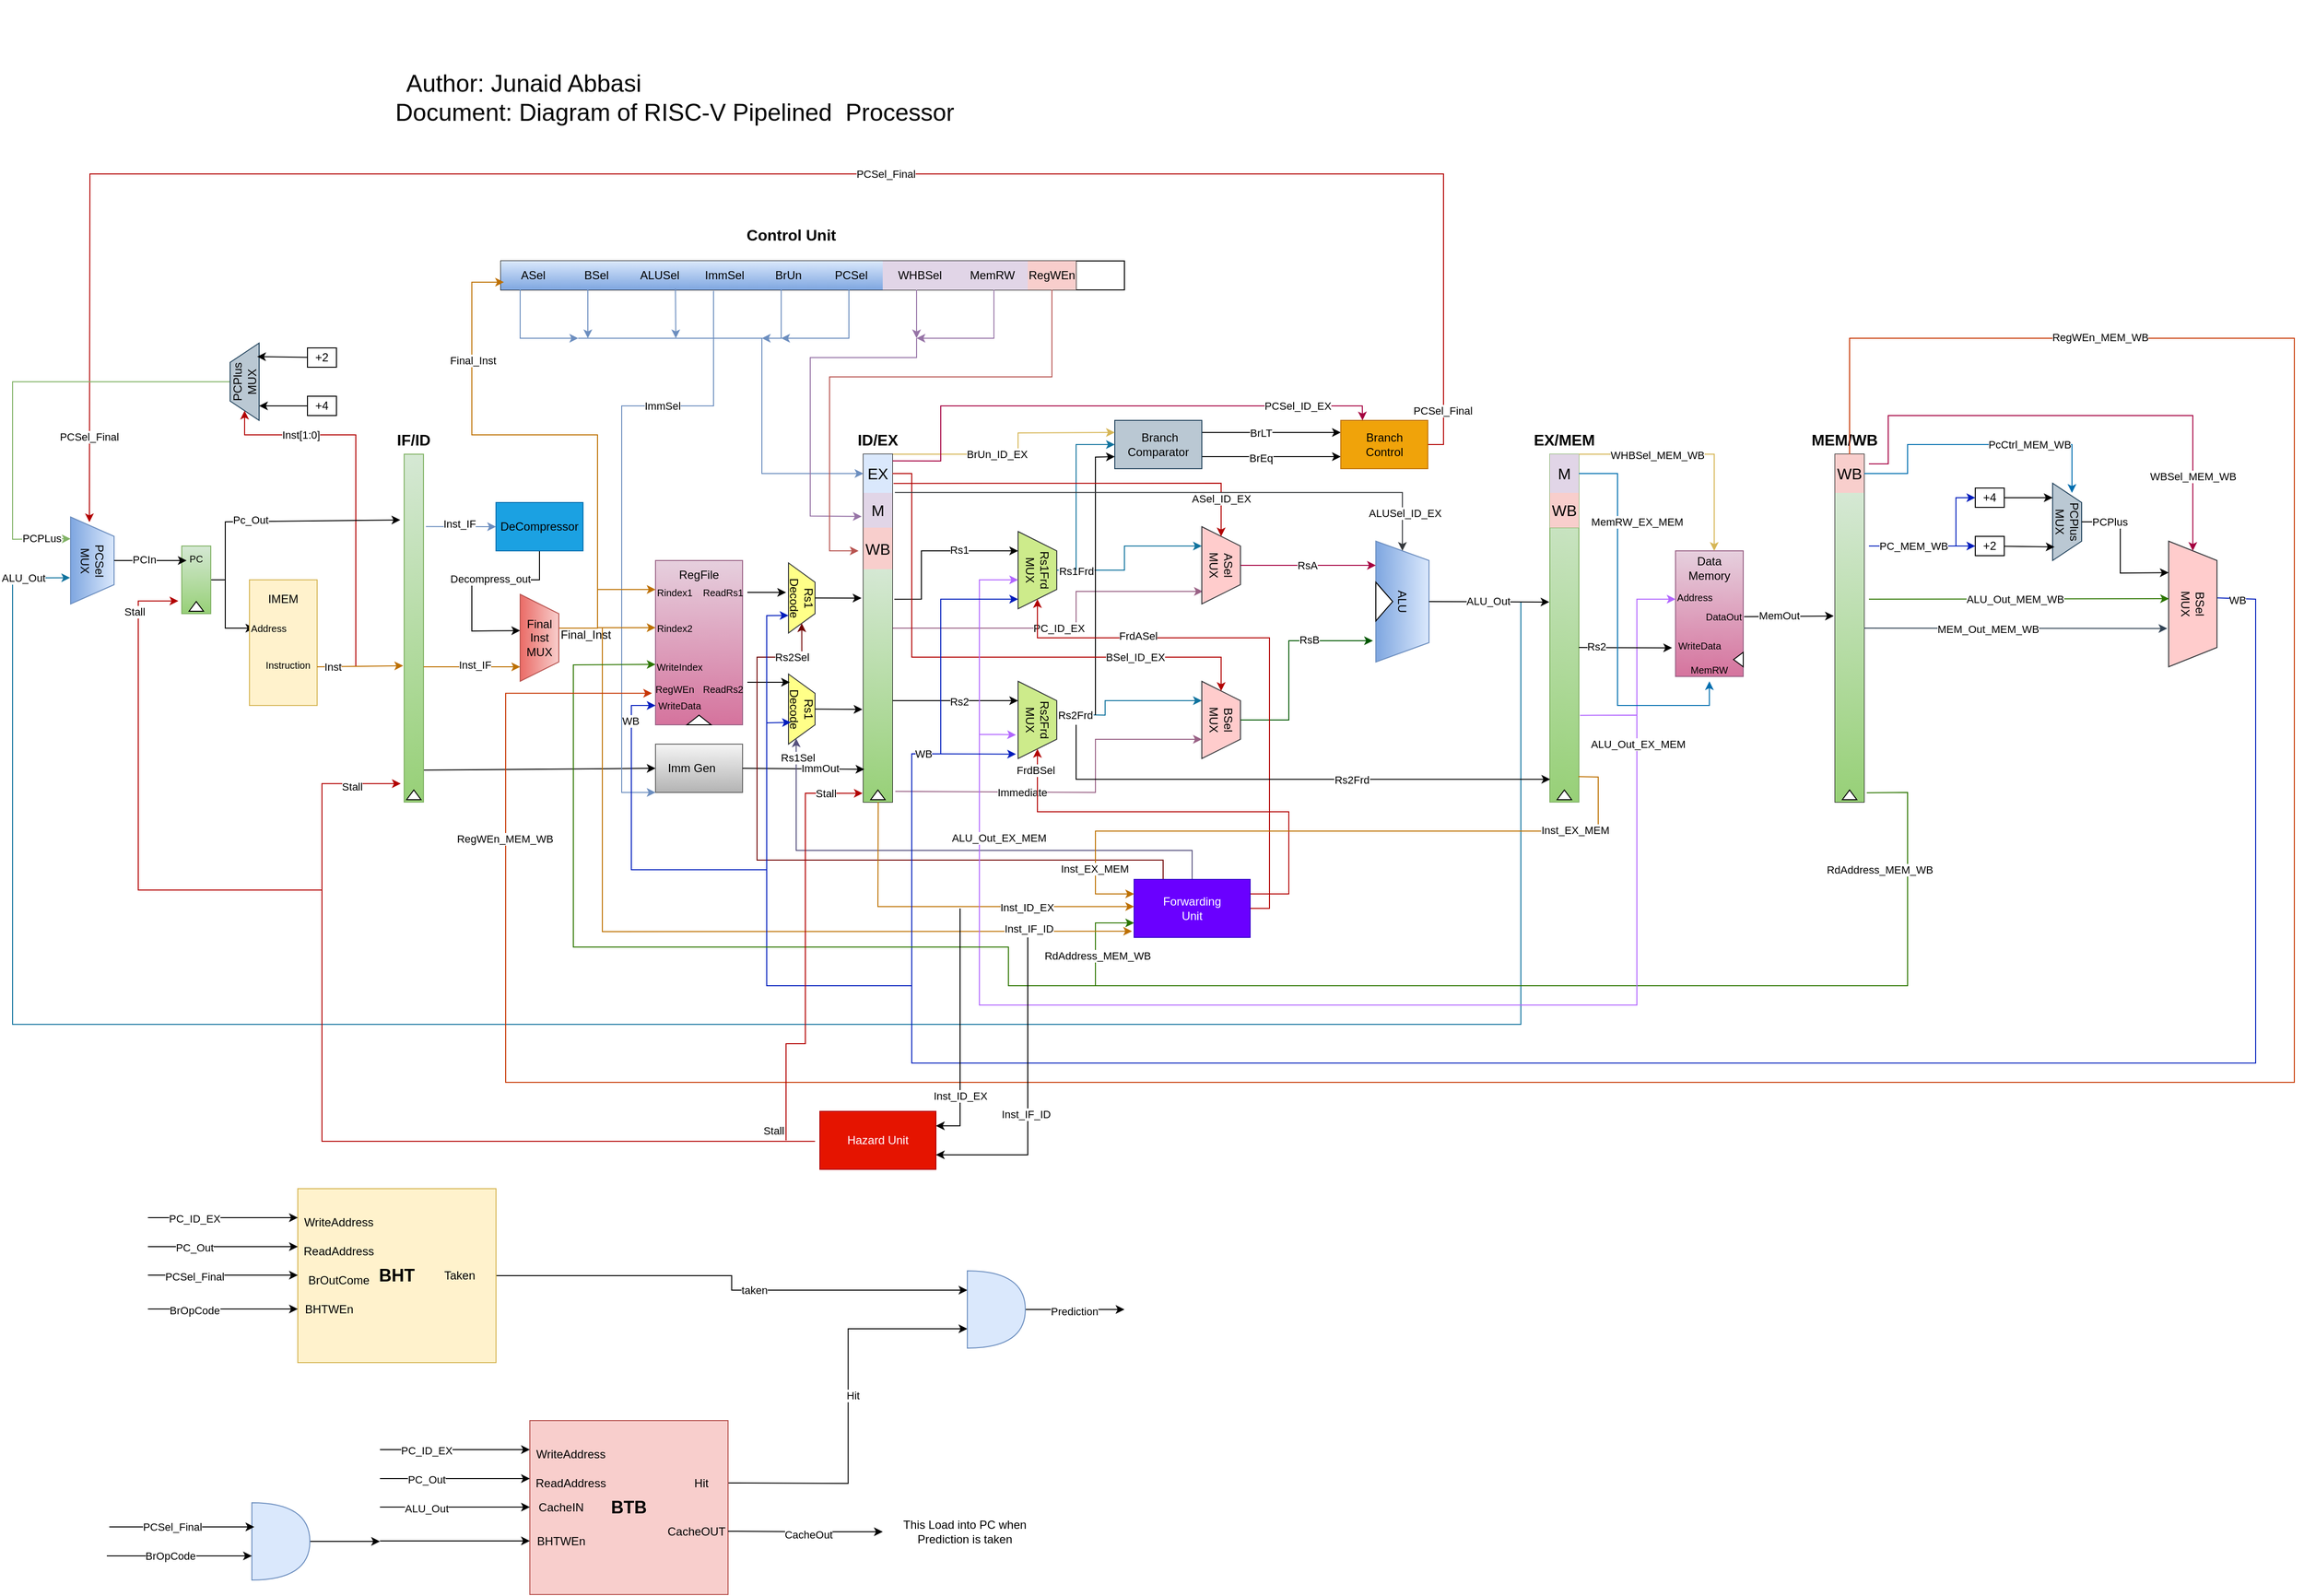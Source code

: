 <mxfile version="22.1.0" type="github">
  <diagram name="Page-1" id="mm1-0BpxnrbdSzO1788i">
    <mxGraphModel dx="3172" dy="3042" grid="1" gridSize="10" guides="1" tooltips="1" connect="1" arrows="1" fold="1" page="1" pageScale="1" pageWidth="2500" pageHeight="1500" math="0" shadow="0">
      <root>
        <mxCell id="0" />
        <mxCell id="1" parent="0" />
        <mxCell id="Jo6YKP99Ox7OWtaE8BUb-49" style="edgeStyle=none;rounded=0;orthogonalLoop=1;jettySize=auto;html=1;exitX=0.967;exitY=0.5;exitDx=0;exitDy=0;exitPerimeter=0;" parent="1" source="_NSQsEMBnyyuoNphyygk-1" edge="1">
          <mxGeometry relative="1" as="geometry">
            <mxPoint x="330" y="420" as="sourcePoint" />
            <mxPoint x="370" y="470" as="targetPoint" />
            <Array as="points">
              <mxPoint x="340" y="420" />
              <mxPoint x="340" y="470" />
              <mxPoint x="370" y="470" />
            </Array>
          </mxGeometry>
        </mxCell>
        <object label="" PC="PC" id="_NSQsEMBnyyuoNphyygk-8">
          <mxCell style="verticalLabelPosition=bottom;verticalAlign=top;html=1;shape=mxgraph.basic.rect;fillColor2=none;strokeWidth=1;size=20;indent=0;fillColor=#fff2cc;strokeColor=#d6b656;" parent="1" vertex="1">
            <mxGeometry x="365" y="420" width="70" height="130" as="geometry" />
          </mxCell>
        </object>
        <mxCell id="_NSQsEMBnyyuoNphyygk-7" value="PC" style="text;html=1;strokeColor=none;fillColor=none;align=center;verticalAlign=middle;whiteSpace=wrap;rounded=0;" parent="1" vertex="1">
          <mxGeometry x="280" y="385" width="60" height="30" as="geometry" />
        </mxCell>
        <mxCell id="_NSQsEMBnyyuoNphyygk-9" value="IMEM" style="text;html=1;strokeColor=none;fillColor=none;align=center;verticalAlign=middle;whiteSpace=wrap;rounded=0;" parent="1" vertex="1">
          <mxGeometry x="370" y="425" width="60" height="30" as="geometry" />
        </mxCell>
        <mxCell id="Jo6YKP99Ox7OWtaE8BUb-80" style="edgeStyle=none;rounded=0;orthogonalLoop=1;jettySize=auto;html=1;entryX=0;entryY=0.5;entryDx=0;entryDy=0;exitX=0.95;exitY=0.908;exitDx=0;exitDy=0;exitPerimeter=0;" parent="1" source="_NSQsEMBnyyuoNphyygk-10" target="_NSQsEMBnyyuoNphyygk-18" edge="1">
          <mxGeometry relative="1" as="geometry">
            <mxPoint x="780" y="620" as="targetPoint" />
          </mxGeometry>
        </mxCell>
        <object label="" PC="PC" id="_NSQsEMBnyyuoNphyygk-10">
          <mxCell style="verticalLabelPosition=bottom;verticalAlign=top;html=1;shape=mxgraph.basic.rect;fillColor2=none;strokeWidth=1;size=20;indent=0;fillColor=#d5e8d4;gradientColor=#97d077;strokeColor=#82b366;" parent="1" vertex="1">
            <mxGeometry x="525" y="290" width="20" height="360" as="geometry" />
          </mxCell>
        </object>
        <mxCell id="_NSQsEMBnyyuoNphyygk-11" value="&lt;b&gt;&lt;font style=&quot;font-size: 16px;&quot;&gt;IF/ID&lt;/font&gt;&lt;/b&gt;" style="text;html=1;strokeColor=none;fillColor=none;align=center;verticalAlign=middle;whiteSpace=wrap;rounded=0;" parent="1" vertex="1">
          <mxGeometry x="505" y="260" width="60" height="30" as="geometry" />
        </mxCell>
        <object label="" PC="PC" id="_NSQsEMBnyyuoNphyygk-12">
          <mxCell style="verticalLabelPosition=bottom;verticalAlign=top;html=1;shape=mxgraph.basic.rect;fillColor2=none;strokeWidth=1;size=20;indent=0;fillColor=#e6d0de;strokeColor=#996185;gradientColor=#d5739d;" parent="1" vertex="1">
            <mxGeometry x="785" y="400" width="90" height="170" as="geometry" />
          </mxCell>
        </object>
        <mxCell id="_NSQsEMBnyyuoNphyygk-13" value="RegFile" style="text;html=1;strokeColor=none;fillColor=none;align=center;verticalAlign=middle;whiteSpace=wrap;rounded=0;" parent="1" vertex="1">
          <mxGeometry x="800" y="400" width="60" height="30" as="geometry" />
        </mxCell>
        <mxCell id="_NSQsEMBnyyuoNphyygk-15" value="&lt;font style=&quot;font-size: 16px;&quot;&gt;&lt;b&gt;ID/EX&lt;/b&gt;&lt;/font&gt;" style="text;html=1;strokeColor=none;fillColor=none;align=center;verticalAlign=middle;whiteSpace=wrap;rounded=0;" parent="1" vertex="1">
          <mxGeometry x="995" y="260" width="40" height="30" as="geometry" />
        </mxCell>
        <mxCell id="Jo6YKP99Ox7OWtaE8BUb-110" style="edgeStyle=none;rounded=0;orthogonalLoop=1;jettySize=auto;html=1;exitX=1;exitY=0.25;exitDx=0;exitDy=0;entryX=0;entryY=0.25;entryDx=0;entryDy=0;" parent="1" source="_NSQsEMBnyyuoNphyygk-16" target="_NSQsEMBnyyuoNphyygk-82" edge="1">
          <mxGeometry relative="1" as="geometry" />
        </mxCell>
        <mxCell id="Jo6YKP99Ox7OWtaE8BUb-113" value="BrLT" style="edgeLabel;html=1;align=center;verticalAlign=middle;resizable=0;points=[];" parent="Jo6YKP99Ox7OWtaE8BUb-110" vertex="1" connectable="0">
          <mxGeometry x="-0.151" y="1" relative="1" as="geometry">
            <mxPoint y="1" as="offset" />
          </mxGeometry>
        </mxCell>
        <mxCell id="Jo6YKP99Ox7OWtaE8BUb-111" style="edgeStyle=none;rounded=0;orthogonalLoop=1;jettySize=auto;html=1;exitX=1;exitY=0.75;exitDx=0;exitDy=0;entryX=0;entryY=0.75;entryDx=0;entryDy=0;" parent="1" source="_NSQsEMBnyyuoNphyygk-16" target="_NSQsEMBnyyuoNphyygk-82" edge="1">
          <mxGeometry relative="1" as="geometry" />
        </mxCell>
        <mxCell id="Jo6YKP99Ox7OWtaE8BUb-114" value="BrEq" style="edgeLabel;html=1;align=center;verticalAlign=middle;resizable=0;points=[];" parent="Jo6YKP99Ox7OWtaE8BUb-111" vertex="1" connectable="0">
          <mxGeometry x="-0.151" relative="1" as="geometry">
            <mxPoint y="1" as="offset" />
          </mxGeometry>
        </mxCell>
        <mxCell id="_NSQsEMBnyyuoNphyygk-16" value="" style="rounded=0;whiteSpace=wrap;html=1;fillColor=#bac8d3;strokeColor=#23445d;" parent="1" vertex="1">
          <mxGeometry x="1260" y="255" width="90" height="50" as="geometry" />
        </mxCell>
        <mxCell id="_NSQsEMBnyyuoNphyygk-17" value="&amp;nbsp;Branch Comparator" style="text;html=1;strokeColor=none;fillColor=none;align=center;verticalAlign=middle;whiteSpace=wrap;rounded=0;" parent="1" vertex="1">
          <mxGeometry x="1285" y="265" width="40" height="30" as="geometry" />
        </mxCell>
        <mxCell id="_NSQsEMBnyyuoNphyygk-18" value="" style="rounded=0;whiteSpace=wrap;html=1;fillColor=#f5f5f5;strokeColor=#666666;gradientColor=#b3b3b3;" parent="1" vertex="1">
          <mxGeometry x="785" y="590" width="90" height="50" as="geometry" />
        </mxCell>
        <mxCell id="_NSQsEMBnyyuoNphyygk-19" value="Imm Gen" style="text;html=1;strokeColor=none;fillColor=none;align=center;verticalAlign=middle;whiteSpace=wrap;rounded=0;" parent="1" vertex="1">
          <mxGeometry x="795" y="600" width="55" height="30" as="geometry" />
        </mxCell>
        <mxCell id="Jo6YKP99Ox7OWtaE8BUb-14" style="edgeStyle=none;rounded=0;orthogonalLoop=1;jettySize=auto;html=1;exitX=0.5;exitY=1;exitDx=0;exitDy=0;entryX=0;entryY=0.25;entryDx=0;entryDy=0;" parent="1" source="_NSQsEMBnyyuoNphyygk-20" target="Jo6YKP99Ox7OWtaE8BUb-5" edge="1">
          <mxGeometry relative="1" as="geometry">
            <mxPoint x="615" y="470" as="targetPoint" />
            <Array as="points">
              <mxPoint x="665" y="420" />
              <mxPoint x="595" y="420" />
              <mxPoint x="595" y="473" />
            </Array>
          </mxGeometry>
        </mxCell>
        <mxCell id="Jo6YKP99Ox7OWtaE8BUb-15" value="Decompress_out" style="edgeLabel;html=1;align=center;verticalAlign=middle;resizable=0;points=[];" parent="Jo6YKP99Ox7OWtaE8BUb-14" vertex="1" connectable="0">
          <mxGeometry x="-0.202" y="-1" relative="1" as="geometry">
            <mxPoint as="offset" />
          </mxGeometry>
        </mxCell>
        <mxCell id="_NSQsEMBnyyuoNphyygk-20" value="" style="rounded=0;whiteSpace=wrap;html=1;fillColor=#1ba1e2;fontColor=#ffffff;strokeColor=#006EAF;" parent="1" vertex="1">
          <mxGeometry x="620" y="340" width="90" height="50" as="geometry" />
        </mxCell>
        <mxCell id="_NSQsEMBnyyuoNphyygk-21" value="DeCompressor" style="text;html=1;strokeColor=none;fillColor=none;align=center;verticalAlign=middle;whiteSpace=wrap;rounded=0;" parent="1" vertex="1">
          <mxGeometry x="645" y="350" width="40" height="30" as="geometry" />
        </mxCell>
        <mxCell id="Jo6YKP99Ox7OWtaE8BUb-149" style="edgeStyle=none;rounded=0;orthogonalLoop=1;jettySize=auto;html=1;entryX=0.698;entryY=1.011;entryDx=0;entryDy=0;entryPerimeter=0;fillColor=#b1ddf0;strokeColor=#10739e;" parent="1" target="Jo6YKP99Ox7OWtaE8BUb-57" edge="1">
          <mxGeometry relative="1" as="geometry">
            <mxPoint x="160" y="420" as="targetPoint" />
            <mxPoint x="1680" y="443" as="sourcePoint" />
            <Array as="points">
              <mxPoint x="1680" y="880" />
              <mxPoint x="1640" y="880" />
              <mxPoint x="640" y="880" />
              <mxPoint x="120" y="880" />
              <mxPoint x="120" y="720" />
              <mxPoint x="120" y="580" />
              <mxPoint x="120" y="418" />
            </Array>
          </mxGeometry>
        </mxCell>
        <mxCell id="Jo6YKP99Ox7OWtaE8BUb-150" value="ALU_Out" style="edgeLabel;html=1;align=center;verticalAlign=middle;resizable=0;points=[];" parent="Jo6YKP99Ox7OWtaE8BUb-149" vertex="1" connectable="0">
          <mxGeometry x="0.961" relative="1" as="geometry">
            <mxPoint as="offset" />
          </mxGeometry>
        </mxCell>
        <mxCell id="_NSQsEMBnyyuoNphyygk-22" value="ALU" style="shape=trapezoid;perimeter=trapezoidPerimeter;whiteSpace=wrap;html=1;fixedSize=1;rotation=90;fillColor=#dae8fc;strokeColor=#6c8ebf;gradientColor=#7ea6e0;" parent="1" vertex="1">
          <mxGeometry x="1495" y="415" width="125" height="55" as="geometry" />
        </mxCell>
        <mxCell id="_NSQsEMBnyyuoNphyygk-25" value="&lt;font style=&quot;font-size: 16px;&quot;&gt;&lt;b&gt;EX/MEM&lt;/b&gt;&lt;/font&gt;" style="text;html=1;strokeColor=none;fillColor=none;align=center;verticalAlign=middle;whiteSpace=wrap;rounded=0;" parent="1" vertex="1">
          <mxGeometry x="1705" y="260" width="40" height="30" as="geometry" />
        </mxCell>
        <object label="" PC="PC" id="_NSQsEMBnyyuoNphyygk-26">
          <mxCell style="verticalLabelPosition=bottom;verticalAlign=top;html=1;shape=mxgraph.basic.rect;fillColor2=none;strokeWidth=1;size=20;indent=0;fillColor=#e6d0de;strokeColor=#996185;gradientColor=#d5739d;" parent="1" vertex="1">
            <mxGeometry x="1840" y="390" width="70" height="130" as="geometry" />
          </mxCell>
        </object>
        <mxCell id="_NSQsEMBnyyuoNphyygk-27" value="Data&lt;br&gt;Memory" style="text;html=1;strokeColor=none;fillColor=none;align=center;verticalAlign=middle;whiteSpace=wrap;rounded=0;" parent="1" vertex="1">
          <mxGeometry x="1845" y="392.5" width="60" height="30" as="geometry" />
        </mxCell>
        <mxCell id="_NSQsEMBnyyuoNphyygk-29" value="&lt;font style=&quot;font-size: 16px;&quot;&gt;&lt;b&gt;MEM/WB&lt;/b&gt;&lt;/font&gt;" style="text;html=1;strokeColor=none;fillColor=none;align=center;verticalAlign=middle;whiteSpace=wrap;rounded=0;" parent="1" vertex="1">
          <mxGeometry x="1995" y="260" width="40" height="30" as="geometry" />
        </mxCell>
        <mxCell id="_NSQsEMBnyyuoNphyygk-31" value="" style="shape=table;startSize=0;container=1;collapsible=0;childLayout=tableLayout;fontSize=12;" parent="1" vertex="1">
          <mxGeometry x="625" y="90" width="645" height="30" as="geometry" />
        </mxCell>
        <mxCell id="_NSQsEMBnyyuoNphyygk-32" value="" style="shape=tableRow;horizontal=0;startSize=0;swimlaneHead=0;swimlaneBody=0;strokeColor=inherit;top=0;left=0;bottom=0;right=0;collapsible=0;dropTarget=0;fillColor=none;points=[[0,0.5],[1,0.5]];portConstraint=eastwest;fontSize=12;" parent="_NSQsEMBnyyuoNphyygk-31" vertex="1">
          <mxGeometry width="645" height="30" as="geometry" />
        </mxCell>
        <mxCell id="_NSQsEMBnyyuoNphyygk-33" value="&lt;span style=&quot;font-size: 12px;&quot;&gt;ASel&lt;/span&gt;" style="shape=partialRectangle;html=1;whiteSpace=wrap;connectable=0;strokeColor=#6c8ebf;overflow=hidden;fillColor=#DAE8FC;top=0;left=0;bottom=0;right=0;pointerEvents=1;fontSize=12;gradientColor=#7ea6e0;" parent="_NSQsEMBnyyuoNphyygk-32" vertex="1">
          <mxGeometry width="67" height="30" as="geometry">
            <mxRectangle width="67" height="30" as="alternateBounds" />
          </mxGeometry>
        </mxCell>
        <mxCell id="_NSQsEMBnyyuoNphyygk-44" value="BSel" style="shape=partialRectangle;html=1;whiteSpace=wrap;connectable=0;strokeColor=#6c8ebf;overflow=hidden;fillColor=#DAE8FC;top=0;left=0;bottom=0;right=0;pointerEvents=1;fontSize=12;gradientColor=#7ea6e0;" parent="_NSQsEMBnyyuoNphyygk-32" vertex="1">
          <mxGeometry x="67" width="64" height="30" as="geometry">
            <mxRectangle width="64" height="30" as="alternateBounds" />
          </mxGeometry>
        </mxCell>
        <mxCell id="_NSQsEMBnyyuoNphyygk-45" value="ALUSel" style="shape=partialRectangle;html=1;whiteSpace=wrap;connectable=0;strokeColor=#6c8ebf;overflow=hidden;fillColor=#DAE8FC;top=0;left=0;bottom=0;right=0;pointerEvents=1;fontSize=12;gradientColor=#7ea6e0;" parent="_NSQsEMBnyyuoNphyygk-32" vertex="1">
          <mxGeometry x="131" width="67" height="30" as="geometry">
            <mxRectangle width="67" height="30" as="alternateBounds" />
          </mxGeometry>
        </mxCell>
        <mxCell id="_NSQsEMBnyyuoNphyygk-46" value="ImmSel" style="shape=partialRectangle;html=1;whiteSpace=wrap;connectable=0;strokeColor=#6c8ebf;overflow=hidden;fillColor=#DAE8FC;top=0;left=0;bottom=0;right=0;pointerEvents=1;fontSize=12;gradientColor=#7ea6e0;" parent="_NSQsEMBnyyuoNphyygk-32" vertex="1">
          <mxGeometry x="198" width="67" height="30" as="geometry">
            <mxRectangle width="67" height="30" as="alternateBounds" />
          </mxGeometry>
        </mxCell>
        <mxCell id="_NSQsEMBnyyuoNphyygk-34" value="BrUn" style="shape=partialRectangle;html=1;whiteSpace=wrap;connectable=0;strokeColor=#6c8ebf;overflow=hidden;fillColor=#DAE8FC;top=0;left=0;bottom=0;right=0;pointerEvents=1;fontSize=12;gradientColor=#7ea6e0;" parent="_NSQsEMBnyyuoNphyygk-32" vertex="1">
          <mxGeometry x="265" width="65" height="30" as="geometry">
            <mxRectangle width="65" height="30" as="alternateBounds" />
          </mxGeometry>
        </mxCell>
        <mxCell id="_NSQsEMBnyyuoNphyygk-92" value="PCSel" style="shape=partialRectangle;html=1;whiteSpace=wrap;connectable=0;strokeColor=#6c8ebf;overflow=hidden;fillColor=#dae8fc;top=0;left=0;bottom=0;right=0;pointerEvents=1;fontSize=12;gradientColor=#7ea6e0;" parent="_NSQsEMBnyyuoNphyygk-32" vertex="1">
          <mxGeometry x="330" width="65" height="30" as="geometry">
            <mxRectangle width="65" height="30" as="alternateBounds" />
          </mxGeometry>
        </mxCell>
        <mxCell id="_NSQsEMBnyyuoNphyygk-35" value="WHBSel" style="shape=partialRectangle;html=1;whiteSpace=wrap;connectable=0;strokeColor=#9673a6;overflow=hidden;fillColor=#e1d5e7;top=0;left=0;bottom=0;right=0;pointerEvents=1;fontSize=12;" parent="_NSQsEMBnyyuoNphyygk-32" vertex="1">
          <mxGeometry x="395" width="77" height="30" as="geometry">
            <mxRectangle width="77" height="30" as="alternateBounds" />
          </mxGeometry>
        </mxCell>
        <mxCell id="_NSQsEMBnyyuoNphyygk-49" value="MemRW" style="shape=partialRectangle;html=1;whiteSpace=wrap;connectable=0;strokeColor=#9673a6;overflow=hidden;fillColor=#e1d5e7;top=0;left=0;bottom=0;right=0;pointerEvents=1;fontSize=12;" parent="_NSQsEMBnyyuoNphyygk-32" vertex="1">
          <mxGeometry x="472" width="73" height="30" as="geometry">
            <mxRectangle width="73" height="30" as="alternateBounds" />
          </mxGeometry>
        </mxCell>
        <mxCell id="_NSQsEMBnyyuoNphyygk-48" value="RegWEn" style="shape=partialRectangle;html=1;whiteSpace=wrap;connectable=0;strokeColor=#b85450;overflow=hidden;fillColor=#f8cecc;top=0;left=0;bottom=0;right=0;pointerEvents=1;fontSize=12;" parent="_NSQsEMBnyyuoNphyygk-32" vertex="1">
          <mxGeometry x="545" width="50" height="30" as="geometry">
            <mxRectangle width="50" height="30" as="alternateBounds" />
          </mxGeometry>
        </mxCell>
        <mxCell id="_NSQsEMBnyyuoNphyygk-50" value="" style="shape=partialRectangle;html=1;whiteSpace=wrap;connectable=0;strokeColor=inherit;overflow=hidden;fillColor=none;top=0;left=0;bottom=0;right=0;pointerEvents=1;fontSize=12;" parent="_NSQsEMBnyyuoNphyygk-32" vertex="1">
          <mxGeometry x="595" width="50" height="30" as="geometry">
            <mxRectangle width="50" height="30" as="alternateBounds" />
          </mxGeometry>
        </mxCell>
        <mxCell id="Jo6YKP99Ox7OWtaE8BUb-101" style="edgeStyle=none;rounded=0;orthogonalLoop=1;jettySize=auto;html=1;entryX=0.838;entryY=0.975;entryDx=0;entryDy=0;entryPerimeter=0;fillColor=#e6d0de;gradientColor=#d5739d;strokeColor=#996185;" parent="1" source="_NSQsEMBnyyuoNphyygk-51" target="Jo6YKP99Ox7OWtaE8BUb-90" edge="1">
          <mxGeometry relative="1" as="geometry">
            <mxPoint x="1330" y="470" as="targetPoint" />
            <Array as="points">
              <mxPoint x="1220" y="470" />
              <mxPoint x="1220" y="432" />
              <mxPoint x="1240" y="432" />
            </Array>
          </mxGeometry>
        </mxCell>
        <mxCell id="Jo6YKP99Ox7OWtaE8BUb-102" value="PC_ID_EX" style="edgeLabel;html=1;align=center;verticalAlign=middle;resizable=0;points=[];" parent="Jo6YKP99Ox7OWtaE8BUb-101" vertex="1" connectable="0">
          <mxGeometry x="-0.042" relative="1" as="geometry">
            <mxPoint as="offset" />
          </mxGeometry>
        </mxCell>
        <mxCell id="Jo6YKP99Ox7OWtaE8BUb-115" style="edgeStyle=none;rounded=0;orthogonalLoop=1;jettySize=auto;html=1;exitX=1;exitY=0;exitDx=0;exitDy=0;entryX=0;entryY=0.25;entryDx=0;entryDy=0;fillColor=#fff2cc;strokeColor=#d6b656;" parent="1" source="_NSQsEMBnyyuoNphyygk-51" target="_NSQsEMBnyyuoNphyygk-16" edge="1">
          <mxGeometry relative="1" as="geometry">
            <Array as="points">
              <mxPoint x="1160" y="290" />
              <mxPoint x="1160" y="268" />
            </Array>
          </mxGeometry>
        </mxCell>
        <mxCell id="Jo6YKP99Ox7OWtaE8BUb-116" value="BrUn_ID_EX" style="edgeLabel;html=1;align=center;verticalAlign=middle;resizable=0;points=[];" parent="Jo6YKP99Ox7OWtaE8BUb-115" vertex="1" connectable="0">
          <mxGeometry x="-0.144" y="1" relative="1" as="geometry">
            <mxPoint y="1" as="offset" />
          </mxGeometry>
        </mxCell>
        <mxCell id="_NSQsEMBnyyuoNphyygk-51" value="" style="shape=table;startSize=0;container=1;collapsible=0;childLayout=tableLayout;fontSize=16;" parent="1" vertex="1">
          <mxGeometry x="1000" y="290" width="30" height="360" as="geometry" />
        </mxCell>
        <mxCell id="_NSQsEMBnyyuoNphyygk-52" value="" style="shape=tableRow;horizontal=0;startSize=0;swimlaneHead=0;swimlaneBody=0;strokeColor=inherit;top=0;left=0;bottom=0;right=0;collapsible=0;dropTarget=0;fillColor=none;points=[[0,0.5],[1,0.5]];portConstraint=eastwest;fontSize=16;" parent="_NSQsEMBnyyuoNphyygk-51" vertex="1">
          <mxGeometry width="30" height="40" as="geometry" />
        </mxCell>
        <mxCell id="_NSQsEMBnyyuoNphyygk-53" value="EX" style="shape=partialRectangle;html=1;whiteSpace=wrap;connectable=0;strokeColor=#6c8ebf;overflow=hidden;fillColor=#dae8fc;top=0;left=0;bottom=0;right=0;pointerEvents=1;fontSize=16;" parent="_NSQsEMBnyyuoNphyygk-52" vertex="1">
          <mxGeometry width="30" height="40" as="geometry">
            <mxRectangle width="30" height="40" as="alternateBounds" />
          </mxGeometry>
        </mxCell>
        <mxCell id="_NSQsEMBnyyuoNphyygk-56" value="" style="shape=tableRow;horizontal=0;startSize=0;swimlaneHead=0;swimlaneBody=0;strokeColor=inherit;top=0;left=0;bottom=0;right=0;collapsible=0;dropTarget=0;fillColor=none;points=[[0,0.5],[1,0.5]];portConstraint=eastwest;fontSize=16;" parent="_NSQsEMBnyyuoNphyygk-51" vertex="1">
          <mxGeometry y="40" width="30" height="36" as="geometry" />
        </mxCell>
        <mxCell id="_NSQsEMBnyyuoNphyygk-57" value="M" style="shape=partialRectangle;html=1;whiteSpace=wrap;connectable=0;strokeColor=#9673a6;overflow=hidden;fillColor=#e1d5e7;top=0;left=0;bottom=0;right=0;pointerEvents=1;fontSize=16;" parent="_NSQsEMBnyyuoNphyygk-56" vertex="1">
          <mxGeometry width="30" height="36" as="geometry">
            <mxRectangle width="30" height="36" as="alternateBounds" />
          </mxGeometry>
        </mxCell>
        <mxCell id="_NSQsEMBnyyuoNphyygk-64" style="shape=tableRow;horizontal=0;startSize=0;swimlaneHead=0;swimlaneBody=0;strokeColor=inherit;top=0;left=0;bottom=0;right=0;collapsible=0;dropTarget=0;fillColor=none;points=[[0,0.5],[1,0.5]];portConstraint=eastwest;fontSize=16;" parent="_NSQsEMBnyyuoNphyygk-51" vertex="1">
          <mxGeometry y="76" width="30" height="43" as="geometry" />
        </mxCell>
        <mxCell id="_NSQsEMBnyyuoNphyygk-65" value="WB" style="shape=partialRectangle;html=1;whiteSpace=wrap;connectable=0;strokeColor=#b85450;overflow=hidden;fillColor=#f8cecc;top=0;left=0;bottom=0;right=0;pointerEvents=1;fontSize=16;" parent="_NSQsEMBnyyuoNphyygk-64" vertex="1">
          <mxGeometry width="30" height="43" as="geometry">
            <mxRectangle width="30" height="43" as="alternateBounds" />
          </mxGeometry>
        </mxCell>
        <mxCell id="_NSQsEMBnyyuoNphyygk-60" value="" style="shape=tableRow;horizontal=0;startSize=0;swimlaneHead=0;swimlaneBody=0;strokeColor=inherit;top=0;left=0;bottom=0;right=0;collapsible=0;dropTarget=0;fillColor=none;points=[[0,0.5],[1,0.5]];portConstraint=eastwest;fontSize=16;" parent="_NSQsEMBnyyuoNphyygk-51" vertex="1">
          <mxGeometry y="119" width="30" height="241" as="geometry" />
        </mxCell>
        <mxCell id="_NSQsEMBnyyuoNphyygk-61" value="" style="shape=partialRectangle;html=1;whiteSpace=wrap;connectable=0;strokeColor=#82b366;overflow=hidden;fillColor=#d5e8d4;top=0;left=0;bottom=0;right=0;pointerEvents=1;fontSize=16;gradientColor=#97d077;" parent="_NSQsEMBnyyuoNphyygk-60" vertex="1">
          <mxGeometry width="30" height="241" as="geometry">
            <mxRectangle width="30" height="241" as="alternateBounds" />
          </mxGeometry>
        </mxCell>
        <mxCell id="Jo6YKP99Ox7OWtaE8BUb-198" style="edgeStyle=none;rounded=0;orthogonalLoop=1;jettySize=auto;html=1;entryX=0;entryY=0.385;entryDx=0;entryDy=0;entryPerimeter=0;strokeColor=#B266FF;" parent="1" target="_NSQsEMBnyyuoNphyygk-26" edge="1">
          <mxGeometry relative="1" as="geometry">
            <mxPoint x="1810.0" y="440.0" as="targetPoint" />
            <mxPoint x="1800" y="560" as="sourcePoint" />
            <Array as="points">
              <mxPoint x="1800" y="440" />
            </Array>
          </mxGeometry>
        </mxCell>
        <mxCell id="_NSQsEMBnyyuoNphyygk-66" value="" style="shape=table;startSize=0;container=1;collapsible=0;childLayout=tableLayout;fontSize=16;fillColor=#d5e8d4;gradientColor=#97d077;strokeColor=#82b366;" parent="1" vertex="1">
          <mxGeometry x="1710" y="290" width="30" height="360" as="geometry" />
        </mxCell>
        <mxCell id="_NSQsEMBnyyuoNphyygk-67" value="" style="shape=tableRow;horizontal=0;startSize=0;swimlaneHead=0;swimlaneBody=0;strokeColor=inherit;top=0;left=0;bottom=0;right=0;collapsible=0;dropTarget=0;fillColor=none;points=[[0,0.5],[1,0.5]];portConstraint=eastwest;fontSize=16;" parent="_NSQsEMBnyyuoNphyygk-66" vertex="1">
          <mxGeometry width="30" height="40" as="geometry" />
        </mxCell>
        <mxCell id="_NSQsEMBnyyuoNphyygk-68" value="M" style="shape=partialRectangle;html=1;whiteSpace=wrap;connectable=0;strokeColor=#9673a6;overflow=hidden;fillColor=#e1d5e7;top=0;left=0;bottom=0;right=0;pointerEvents=1;fontSize=16;" parent="_NSQsEMBnyyuoNphyygk-67" vertex="1">
          <mxGeometry width="30" height="40" as="geometry">
            <mxRectangle width="30" height="40" as="alternateBounds" />
          </mxGeometry>
        </mxCell>
        <mxCell id="_NSQsEMBnyyuoNphyygk-69" value="" style="shape=tableRow;horizontal=0;startSize=0;swimlaneHead=0;swimlaneBody=0;strokeColor=inherit;top=0;left=0;bottom=0;right=0;collapsible=0;dropTarget=0;fillColor=none;points=[[0,0.5],[1,0.5]];portConstraint=eastwest;fontSize=16;" parent="_NSQsEMBnyyuoNphyygk-66" vertex="1">
          <mxGeometry y="40" width="30" height="36" as="geometry" />
        </mxCell>
        <mxCell id="_NSQsEMBnyyuoNphyygk-70" value="WB" style="shape=partialRectangle;html=1;whiteSpace=wrap;connectable=0;strokeColor=#b85450;overflow=hidden;fillColor=#f8cecc;top=0;left=0;bottom=0;right=0;pointerEvents=1;fontSize=16;" parent="_NSQsEMBnyyuoNphyygk-69" vertex="1">
          <mxGeometry width="30" height="36" as="geometry">
            <mxRectangle width="30" height="36" as="alternateBounds" />
          </mxGeometry>
        </mxCell>
        <mxCell id="_NSQsEMBnyyuoNphyygk-73" value="" style="shape=tableRow;horizontal=0;startSize=0;swimlaneHead=0;swimlaneBody=0;strokeColor=inherit;top=0;left=0;bottom=0;right=0;collapsible=0;dropTarget=0;fillColor=none;points=[[0,0.5],[1,0.5]];portConstraint=eastwest;fontSize=16;" parent="_NSQsEMBnyyuoNphyygk-66" vertex="1">
          <mxGeometry y="76" width="30" height="284" as="geometry" />
        </mxCell>
        <mxCell id="_NSQsEMBnyyuoNphyygk-74" value="" style="shape=partialRectangle;html=1;whiteSpace=wrap;connectable=0;strokeColor=inherit;overflow=hidden;fillColor=none;top=0;left=0;bottom=0;right=0;pointerEvents=1;fontSize=16;" parent="_NSQsEMBnyyuoNphyygk-73" vertex="1">
          <mxGeometry width="30" height="284" as="geometry">
            <mxRectangle width="30" height="284" as="alternateBounds" />
          </mxGeometry>
        </mxCell>
        <mxCell id="Jo6YKP99Ox7OWtaE8BUb-143" style="edgeStyle=none;rounded=0;orthogonalLoop=1;jettySize=auto;html=1;entryX=0;entryY=0.75;entryDx=0;entryDy=0;exitX=1.094;exitY=0.97;exitDx=0;exitDy=0;exitPerimeter=0;fillColor=#60a917;strokeColor=#2D7600;" parent="1" source="_NSQsEMBnyyuoNphyygk-80" target="Jo6YKP99Ox7OWtaE8BUb-136" edge="1">
          <mxGeometry relative="1" as="geometry">
            <Array as="points">
              <mxPoint x="2080" y="640" />
              <mxPoint x="2080" y="840" />
              <mxPoint x="1240" y="840" />
              <mxPoint x="1240" y="775" />
            </Array>
          </mxGeometry>
        </mxCell>
        <mxCell id="Jo6YKP99Ox7OWtaE8BUb-144" value="RdAddress_MEM_WB" style="edgeLabel;html=1;align=center;verticalAlign=middle;resizable=0;points=[];" parent="Jo6YKP99Ox7OWtaE8BUb-143" vertex="1" connectable="0">
          <mxGeometry x="0.876" y="-2" relative="1" as="geometry">
            <mxPoint as="offset" />
          </mxGeometry>
        </mxCell>
        <mxCell id="Jo6YKP99Ox7OWtaE8BUb-162" value="RdAddress_MEM_WB" style="edgeLabel;html=1;align=center;verticalAlign=middle;resizable=0;points=[];" parent="Jo6YKP99Ox7OWtaE8BUb-143" vertex="1" connectable="0">
          <mxGeometry x="-0.969" relative="1" as="geometry">
            <mxPoint x="-6" y="80" as="offset" />
          </mxGeometry>
        </mxCell>
        <mxCell id="Jo6YKP99Ox7OWtaE8BUb-172" style="edgeStyle=none;rounded=0;orthogonalLoop=1;jettySize=auto;html=1;entryX=0;entryY=0.5;entryDx=0;entryDy=0;fillColor=#0050ef;strokeColor=#001DBC;" parent="1" target="Jo6YKP99Ox7OWtaE8BUb-166" edge="1">
          <mxGeometry relative="1" as="geometry">
            <mxPoint x="2040" y="385" as="sourcePoint" />
            <Array as="points" />
          </mxGeometry>
        </mxCell>
        <mxCell id="Jo6YKP99Ox7OWtaE8BUb-173" value="PC_MEM_WB" style="edgeLabel;html=1;align=center;verticalAlign=middle;resizable=0;points=[];" parent="Jo6YKP99Ox7OWtaE8BUb-172" vertex="1" connectable="0">
          <mxGeometry x="-0.4" y="2" relative="1" as="geometry">
            <mxPoint x="13" y="2" as="offset" />
          </mxGeometry>
        </mxCell>
        <mxCell id="_NSQsEMBnyyuoNphyygk-75" value="" style="shape=table;startSize=0;container=1;collapsible=0;childLayout=tableLayout;fontSize=16;" parent="1" vertex="1">
          <mxGeometry x="2005" y="290" width="30" height="360.0" as="geometry" />
        </mxCell>
        <mxCell id="_NSQsEMBnyyuoNphyygk-76" value="" style="shape=tableRow;horizontal=0;startSize=0;swimlaneHead=0;swimlaneBody=0;strokeColor=inherit;top=0;left=0;bottom=0;right=0;collapsible=0;dropTarget=0;fillColor=none;points=[[0,0.5],[1,0.5]];portConstraint=eastwest;fontSize=16;" parent="_NSQsEMBnyyuoNphyygk-75" vertex="1">
          <mxGeometry width="30" height="40" as="geometry" />
        </mxCell>
        <mxCell id="_NSQsEMBnyyuoNphyygk-77" value="WB" style="shape=partialRectangle;html=1;whiteSpace=wrap;connectable=0;strokeColor=#b85450;overflow=hidden;fillColor=#f8cecc;top=0;left=0;bottom=0;right=0;pointerEvents=1;fontSize=16;" parent="_NSQsEMBnyyuoNphyygk-76" vertex="1">
          <mxGeometry width="30" height="40" as="geometry">
            <mxRectangle width="30" height="40" as="alternateBounds" />
          </mxGeometry>
        </mxCell>
        <mxCell id="_NSQsEMBnyyuoNphyygk-80" value="" style="shape=tableRow;horizontal=0;startSize=0;swimlaneHead=0;swimlaneBody=0;strokeColor=inherit;top=0;left=0;bottom=0;right=0;collapsible=0;dropTarget=0;fillColor=none;points=[[0,0.5],[1,0.5]];portConstraint=eastwest;fontSize=16;" parent="_NSQsEMBnyyuoNphyygk-75" vertex="1">
          <mxGeometry y="40" width="30" height="320" as="geometry" />
        </mxCell>
        <mxCell id="_NSQsEMBnyyuoNphyygk-81" value="" style="shape=partialRectangle;html=1;whiteSpace=wrap;connectable=0;strokeColor=#82b366;overflow=hidden;fillColor=#d5e8d4;top=0;left=0;bottom=0;right=0;pointerEvents=1;fontSize=16;gradientColor=#97d077;" parent="_NSQsEMBnyyuoNphyygk-80" vertex="1">
          <mxGeometry width="30" height="320" as="geometry">
            <mxRectangle width="30" height="320" as="alternateBounds" />
          </mxGeometry>
        </mxCell>
        <mxCell id="Jo6YKP99Ox7OWtaE8BUb-125" style="edgeStyle=none;rounded=0;orthogonalLoop=1;jettySize=auto;html=1;exitX=1;exitY=0.5;exitDx=0;exitDy=0;entryX=0.059;entryY=0.567;entryDx=0;entryDy=0;entryPerimeter=0;fillColor=#e51400;strokeColor=#B20000;" parent="1" source="_NSQsEMBnyyuoNphyygk-82" target="Jo6YKP99Ox7OWtaE8BUb-57" edge="1">
          <mxGeometry relative="1" as="geometry">
            <mxPoint x="200" as="targetPoint" />
            <mxPoint x="1646.88" y="200.003" as="sourcePoint" />
            <Array as="points">
              <mxPoint x="1600" y="280" />
              <mxPoint x="1600" />
              <mxPoint x="200" />
            </Array>
          </mxGeometry>
        </mxCell>
        <mxCell id="Jo6YKP99Ox7OWtaE8BUb-126" value="PCSel_Final" style="edgeLabel;html=1;align=center;verticalAlign=middle;resizable=0;points=[];" parent="Jo6YKP99Ox7OWtaE8BUb-125" vertex="1" connectable="0">
          <mxGeometry x="0.914" y="-1" relative="1" as="geometry">
            <mxPoint as="offset" />
          </mxGeometry>
        </mxCell>
        <mxCell id="Jo6YKP99Ox7OWtaE8BUb-127" value="PCSel_Final" style="edgeLabel;html=1;align=center;verticalAlign=middle;resizable=0;points=[];" parent="Jo6YKP99Ox7OWtaE8BUb-125" vertex="1" connectable="0">
          <mxGeometry x="-0.95" y="1" relative="1" as="geometry">
            <mxPoint as="offset" />
          </mxGeometry>
        </mxCell>
        <mxCell id="Jo6YKP99Ox7OWtaE8BUb-128" value="PCSel_Final" style="edgeLabel;html=1;align=center;verticalAlign=middle;resizable=0;points=[];" parent="Jo6YKP99Ox7OWtaE8BUb-125" vertex="1" connectable="0">
          <mxGeometry x="-0.15" relative="1" as="geometry">
            <mxPoint as="offset" />
          </mxGeometry>
        </mxCell>
        <mxCell id="_NSQsEMBnyyuoNphyygk-82" value="" style="rounded=0;whiteSpace=wrap;html=1;fillColor=#f0a30a;strokeColor=#BD7000;fontColor=#000000;" parent="1" vertex="1">
          <mxGeometry x="1493.75" y="255" width="90" height="50" as="geometry" />
        </mxCell>
        <mxCell id="_NSQsEMBnyyuoNphyygk-83" value="Branch Control" style="text;html=1;strokeColor=none;fillColor=none;align=center;verticalAlign=middle;whiteSpace=wrap;rounded=0;" parent="1" vertex="1">
          <mxGeometry x="1518.75" y="265" width="40" height="30" as="geometry" />
        </mxCell>
        <mxCell id="_NSQsEMBnyyuoNphyygk-87" value="" style="endArrow=classic;html=1;rounded=0;entryX=0;entryY=0.5;entryDx=0;entryDy=0;fillColor=#dae8fc;strokeColor=#6c8ebf;" parent="1" target="_NSQsEMBnyyuoNphyygk-52" edge="1">
          <mxGeometry width="50" height="50" relative="1" as="geometry">
            <mxPoint x="705" y="170" as="sourcePoint" />
            <mxPoint x="1005" y="170" as="targetPoint" />
            <Array as="points">
              <mxPoint x="785" y="170" />
              <mxPoint x="895" y="170" />
              <mxPoint x="895" y="310" />
            </Array>
          </mxGeometry>
        </mxCell>
        <mxCell id="_NSQsEMBnyyuoNphyygk-88" value="" style="endArrow=classic;html=1;rounded=0;fillColor=#dae8fc;strokeColor=#6c8ebf;" parent="1" edge="1">
          <mxGeometry width="50" height="50" relative="1" as="geometry">
            <mxPoint x="645" y="120" as="sourcePoint" />
            <mxPoint x="705" y="170" as="targetPoint" />
            <Array as="points">
              <mxPoint x="645" y="170" />
            </Array>
          </mxGeometry>
        </mxCell>
        <mxCell id="_NSQsEMBnyyuoNphyygk-89" value="" style="endArrow=classic;html=1;rounded=0;fillColor=#dae8fc;strokeColor=#6c8ebf;" parent="1" edge="1">
          <mxGeometry width="50" height="50" relative="1" as="geometry">
            <mxPoint x="715" y="120" as="sourcePoint" />
            <mxPoint x="715" y="170" as="targetPoint" />
          </mxGeometry>
        </mxCell>
        <mxCell id="_NSQsEMBnyyuoNphyygk-90" value="" style="endArrow=classic;html=1;rounded=0;exitX=0.28;exitY=0.956;exitDx=0;exitDy=0;exitPerimeter=0;fillColor=#dae8fc;strokeColor=#6c8ebf;" parent="1" source="_NSQsEMBnyyuoNphyygk-32" edge="1">
          <mxGeometry width="50" height="50" relative="1" as="geometry">
            <mxPoint x="765" y="140" as="sourcePoint" />
            <mxPoint x="806" y="170" as="targetPoint" />
          </mxGeometry>
        </mxCell>
        <mxCell id="_NSQsEMBnyyuoNphyygk-91" value="" style="endArrow=classic;html=1;rounded=0;fillColor=#dae8fc;strokeColor=#6c8ebf;entryX=0;entryY=1;entryDx=0;entryDy=0;" parent="1" target="_NSQsEMBnyyuoNphyygk-18" edge="1">
          <mxGeometry width="50" height="50" relative="1" as="geometry">
            <mxPoint x="845" y="121" as="sourcePoint" />
            <mxPoint x="845" y="170" as="targetPoint" />
            <Array as="points">
              <mxPoint x="845" y="240" />
              <mxPoint x="750" y="240" />
              <mxPoint x="750" y="640" />
            </Array>
          </mxGeometry>
        </mxCell>
        <mxCell id="jQkzyJd6V9NQMk-XTUhM-1" value="ImmSel" style="edgeLabel;html=1;align=center;verticalAlign=middle;resizable=0;points=[];" parent="_NSQsEMBnyyuoNphyygk-91" vertex="1" connectable="0">
          <mxGeometry x="-0.468" relative="1" as="geometry">
            <mxPoint as="offset" />
          </mxGeometry>
        </mxCell>
        <mxCell id="_NSQsEMBnyyuoNphyygk-93" value="" style="endArrow=classic;html=1;rounded=0;fillColor=#dae8fc;strokeColor=#6c8ebf;" parent="1" edge="1">
          <mxGeometry width="50" height="50" relative="1" as="geometry">
            <mxPoint x="915" y="120" as="sourcePoint" />
            <mxPoint x="895" y="170" as="targetPoint" />
            <Array as="points">
              <mxPoint x="915" y="170" />
            </Array>
          </mxGeometry>
        </mxCell>
        <mxCell id="_NSQsEMBnyyuoNphyygk-94" value="" style="endArrow=classic;html=1;rounded=0;fillColor=#dae8fc;strokeColor=#6c8ebf;" parent="1" edge="1">
          <mxGeometry width="50" height="50" relative="1" as="geometry">
            <mxPoint x="985" y="120" as="sourcePoint" />
            <mxPoint x="915" y="170" as="targetPoint" />
            <Array as="points">
              <mxPoint x="985" y="170" />
            </Array>
          </mxGeometry>
        </mxCell>
        <mxCell id="_NSQsEMBnyyuoNphyygk-95" value="" style="endArrow=classic;html=1;rounded=0;fillColor=#f0a30a;strokeColor=#BD7000;entryX=0.005;entryY=0.733;entryDx=0;entryDy=0;entryPerimeter=0;" parent="1" target="_NSQsEMBnyyuoNphyygk-32" edge="1">
          <mxGeometry width="50" height="50" relative="1" as="geometry">
            <mxPoint x="645" y="470" as="sourcePoint" />
            <mxPoint x="515" y="100" as="targetPoint" />
            <Array as="points">
              <mxPoint x="685" y="470" />
              <mxPoint x="725" y="470" />
              <mxPoint x="725" y="270" />
              <mxPoint x="595" y="270" />
              <mxPoint x="595" y="112" />
            </Array>
          </mxGeometry>
        </mxCell>
        <mxCell id="jQkzyJd6V9NQMk-XTUhM-10" value="Final_Inst" style="edgeLabel;html=1;align=center;verticalAlign=middle;resizable=0;points=[];" parent="_NSQsEMBnyyuoNphyygk-95" vertex="1" connectable="0">
          <mxGeometry x="0.62" y="-1" relative="1" as="geometry">
            <mxPoint as="offset" />
          </mxGeometry>
        </mxCell>
        <mxCell id="_NSQsEMBnyyuoNphyygk-96" value="&lt;div style=&quot;text-align: center;&quot;&gt;Final_Inst&lt;/div&gt;" style="text;whiteSpace=wrap;html=1;" parent="1" vertex="1">
          <mxGeometry x="685" y="462.5" width="40" height="20" as="geometry" />
        </mxCell>
        <mxCell id="_NSQsEMBnyyuoNphyygk-97" value="" style="endArrow=classic;html=1;rounded=0;fillColor=#e1d5e7;strokeColor=#9673a6;" parent="1" edge="1">
          <mxGeometry width="50" height="50" relative="1" as="geometry">
            <mxPoint x="1055" y="120" as="sourcePoint" />
            <mxPoint x="1055" y="170" as="targetPoint" />
          </mxGeometry>
        </mxCell>
        <mxCell id="_NSQsEMBnyyuoNphyygk-99" value="" style="endArrow=classic;html=1;rounded=0;fillColor=#e1d5e7;strokeColor=#9673a6;" parent="1" edge="1">
          <mxGeometry width="50" height="50" relative="1" as="geometry">
            <mxPoint x="1135" y="120" as="sourcePoint" />
            <mxPoint x="1055" y="170" as="targetPoint" />
            <Array as="points">
              <mxPoint x="1135" y="170" />
            </Array>
          </mxGeometry>
        </mxCell>
        <mxCell id="_NSQsEMBnyyuoNphyygk-100" value="" style="endArrow=classic;html=1;rounded=0;fillColor=#e1d5e7;strokeColor=#9673a6;entryX=-0.06;entryY=0.179;entryDx=0;entryDy=0;entryPerimeter=0;" parent="1" target="_NSQsEMBnyyuoNphyygk-51" edge="1">
          <mxGeometry width="50" height="50" relative="1" as="geometry">
            <mxPoint x="1055" y="170" as="sourcePoint" />
            <mxPoint x="955" y="360" as="targetPoint" />
            <Array as="points">
              <mxPoint x="1055" y="190" />
              <mxPoint x="945" y="190" />
              <mxPoint x="945" y="270" />
              <mxPoint x="945" y="354" />
            </Array>
          </mxGeometry>
        </mxCell>
        <mxCell id="_NSQsEMBnyyuoNphyygk-101" value="" style="endArrow=classic;html=1;rounded=0;fillColor=#f8cecc;strokeColor=#b85450;" parent="1" edge="1">
          <mxGeometry width="50" height="50" relative="1" as="geometry">
            <mxPoint x="1195" y="120" as="sourcePoint" />
            <mxPoint x="995" y="390" as="targetPoint" />
            <Array as="points">
              <mxPoint x="1195" y="210" />
              <mxPoint x="965" y="210" />
              <mxPoint x="965" y="390" />
            </Array>
          </mxGeometry>
        </mxCell>
        <mxCell id="_NSQsEMBnyyuoNphyygk-102" value="" style="endArrow=classic;html=1;rounded=0;fillColor=#dae8fc;strokeColor=#6c8ebf;exitX=1.126;exitY=0.208;exitDx=0;exitDy=0;exitPerimeter=0;entryX=0;entryY=0.5;entryDx=0;entryDy=0;" parent="1" source="_NSQsEMBnyyuoNphyygk-10" target="_NSQsEMBnyyuoNphyygk-20" edge="1">
          <mxGeometry width="50" height="50" relative="1" as="geometry">
            <mxPoint x="655" y="360" as="sourcePoint" />
            <mxPoint x="655" y="410" as="targetPoint" />
          </mxGeometry>
        </mxCell>
        <mxCell id="Jo6YKP99Ox7OWtaE8BUb-16" value="Inst_IF" style="edgeLabel;html=1;align=center;verticalAlign=middle;resizable=0;points=[];" parent="_NSQsEMBnyyuoNphyygk-102" vertex="1" connectable="0">
          <mxGeometry x="-0.067" y="3" relative="1" as="geometry">
            <mxPoint as="offset" />
          </mxGeometry>
        </mxCell>
        <mxCell id="Jo6YKP99Ox7OWtaE8BUb-4" value="" style="shape=trapezoid;perimeter=trapezoidPerimeter;whiteSpace=wrap;html=1;fixedSize=1;rotation=90;fillColor=#f8cecc;gradientColor=#ea6b66;strokeColor=#b85450;" parent="1" vertex="1">
          <mxGeometry x="620" y="460" width="90" height="40" as="geometry" />
        </mxCell>
        <mxCell id="Jo6YKP99Ox7OWtaE8BUb-5" value="Final&lt;br&gt;Inst&lt;br&gt;MUX" style="text;html=1;strokeColor=none;fillColor=none;align=center;verticalAlign=middle;whiteSpace=wrap;rounded=0;" parent="1" vertex="1">
          <mxGeometry x="645" y="465" width="40" height="30" as="geometry" />
        </mxCell>
        <mxCell id="Jo6YKP99Ox7OWtaE8BUb-7" value="" style="endArrow=classic;html=1;rounded=0;fillColor=#f0a30a;strokeColor=#BD7000;" parent="1" edge="1">
          <mxGeometry width="50" height="50" relative="1" as="geometry">
            <mxPoint x="545" y="510" as="sourcePoint" />
            <mxPoint x="645" y="510" as="targetPoint" />
            <Array as="points">
              <mxPoint x="575" y="510" />
              <mxPoint x="615" y="510" />
            </Array>
          </mxGeometry>
        </mxCell>
        <mxCell id="Jo6YKP99Ox7OWtaE8BUb-25" value="Inst_IF" style="edgeLabel;html=1;align=center;verticalAlign=middle;resizable=0;points=[];" parent="Jo6YKP99Ox7OWtaE8BUb-7" vertex="1" connectable="0">
          <mxGeometry x="0.06" y="-1" relative="1" as="geometry">
            <mxPoint y="-3" as="offset" />
          </mxGeometry>
        </mxCell>
        <mxCell id="Jo6YKP99Ox7OWtaE8BUb-13" value="" style="endArrow=classic;html=1;rounded=0;fillColor=#f0a30a;strokeColor=#BD7000;" parent="1" edge="1">
          <mxGeometry width="50" height="50" relative="1" as="geometry">
            <mxPoint x="725" y="430" as="sourcePoint" />
            <mxPoint x="785" y="430" as="targetPoint" />
          </mxGeometry>
        </mxCell>
        <mxCell id="Jo6YKP99Ox7OWtaE8BUb-19" value="&lt;span style=&quot;font-size: 10px;&quot;&gt;Rindex1&lt;/span&gt;" style="text;html=1;strokeColor=none;fillColor=none;align=center;verticalAlign=middle;whiteSpace=wrap;rounded=0;" parent="1" vertex="1">
          <mxGeometry x="775" y="420" width="60" height="25" as="geometry" />
        </mxCell>
        <mxCell id="Jo6YKP99Ox7OWtaE8BUb-20" value="&lt;span style=&quot;font-size: 10px;&quot;&gt;Rindex2&lt;/span&gt;" style="text;html=1;strokeColor=none;fillColor=none;align=center;verticalAlign=middle;whiteSpace=wrap;rounded=0;" parent="1" vertex="1">
          <mxGeometry x="775" y="457.5" width="60" height="25" as="geometry" />
        </mxCell>
        <mxCell id="Jo6YKP99Ox7OWtaE8BUb-22" value="" style="endArrow=classic;html=1;rounded=0;fillColor=#f0a30a;strokeColor=#BD7000;" parent="1" edge="1">
          <mxGeometry width="50" height="50" relative="1" as="geometry">
            <mxPoint x="725" y="469.5" as="sourcePoint" />
            <mxPoint x="785" y="469.5" as="targetPoint" />
          </mxGeometry>
        </mxCell>
        <mxCell id="Jo6YKP99Ox7OWtaE8BUb-23" value="&lt;span style=&quot;font-size: 10px;&quot;&gt;WriteIndex&lt;/span&gt;" style="text;html=1;strokeColor=none;fillColor=none;align=center;verticalAlign=middle;whiteSpace=wrap;rounded=0;" parent="1" vertex="1">
          <mxGeometry x="785" y="500" width="50" height="20" as="geometry" />
        </mxCell>
        <mxCell id="Jo6YKP99Ox7OWtaE8BUb-24" value="&lt;span style=&quot;font-size: 10px;&quot;&gt;WriteData&lt;/span&gt;" style="text;html=1;strokeColor=none;fillColor=none;align=center;verticalAlign=middle;whiteSpace=wrap;rounded=0;" parent="1" vertex="1">
          <mxGeometry x="785" y="540" width="50" height="20" as="geometry" />
        </mxCell>
        <mxCell id="Jo6YKP99Ox7OWtaE8BUb-26" value="+2" style="rounded=0;whiteSpace=wrap;html=1;" parent="1" vertex="1">
          <mxGeometry x="425" y="180" width="30" height="20" as="geometry" />
        </mxCell>
        <mxCell id="Jo6YKP99Ox7OWtaE8BUb-27" value="+4" style="rounded=0;whiteSpace=wrap;html=1;" parent="1" vertex="1">
          <mxGeometry x="425" y="230" width="30" height="20" as="geometry" />
        </mxCell>
        <mxCell id="Jo6YKP99Ox7OWtaE8BUb-61" style="edgeStyle=none;rounded=0;orthogonalLoop=1;jettySize=auto;html=1;exitX=0.5;exitY=0;exitDx=0;exitDy=0;entryX=0.25;entryY=1;entryDx=0;entryDy=0;fillColor=#d5e8d4;gradientColor=#97d077;strokeColor=#82b366;" parent="1" source="Jo6YKP99Ox7OWtaE8BUb-28" target="Jo6YKP99Ox7OWtaE8BUb-57" edge="1">
          <mxGeometry relative="1" as="geometry">
            <Array as="points">
              <mxPoint x="120" y="215" />
              <mxPoint x="120" y="378" />
            </Array>
          </mxGeometry>
        </mxCell>
        <mxCell id="Jo6YKP99Ox7OWtaE8BUb-151" value="PCPLus" style="edgeLabel;html=1;align=center;verticalAlign=middle;resizable=0;points=[];" parent="Jo6YKP99Ox7OWtaE8BUb-61" vertex="1" connectable="0">
          <mxGeometry x="0.864" y="1" relative="1" as="geometry">
            <mxPoint as="offset" />
          </mxGeometry>
        </mxCell>
        <mxCell id="Jo6YKP99Ox7OWtaE8BUb-28" value="PCPlus&lt;br&gt;MUX" style="shape=trapezoid;perimeter=trapezoidPerimeter;whiteSpace=wrap;html=1;fixedSize=1;rotation=-90;fillColor=#bac8d3;strokeColor=#23445d;" parent="1" vertex="1">
          <mxGeometry x="320" y="200" width="80" height="30" as="geometry" />
        </mxCell>
        <mxCell id="Jo6YKP99Ox7OWtaE8BUb-35" style="edgeStyle=none;rounded=0;orthogonalLoop=1;jettySize=auto;html=1;entryX=0.825;entryY=0.933;entryDx=0;entryDy=0;entryPerimeter=0;" parent="1" source="Jo6YKP99Ox7OWtaE8BUb-26" target="Jo6YKP99Ox7OWtaE8BUb-28" edge="1">
          <mxGeometry relative="1" as="geometry" />
        </mxCell>
        <mxCell id="Jo6YKP99Ox7OWtaE8BUb-36" style="edgeStyle=none;rounded=0;orthogonalLoop=1;jettySize=auto;html=1;" parent="1" source="Jo6YKP99Ox7OWtaE8BUb-27" edge="1">
          <mxGeometry relative="1" as="geometry">
            <mxPoint x="375" y="240" as="targetPoint" />
          </mxGeometry>
        </mxCell>
        <mxCell id="Jo6YKP99Ox7OWtaE8BUb-37" value="" style="endArrow=classic;html=1;rounded=0;entryX=0;entryY=0.5;entryDx=0;entryDy=0;fillColor=#e51400;strokeColor=#B20000;" parent="1" target="Jo6YKP99Ox7OWtaE8BUb-28" edge="1">
          <mxGeometry width="50" height="50" relative="1" as="geometry">
            <mxPoint x="475" y="510" as="sourcePoint" />
            <mxPoint x="355" y="270" as="targetPoint" />
            <Array as="points">
              <mxPoint x="475" y="430" />
              <mxPoint x="475" y="270" />
              <mxPoint x="360" y="270" />
            </Array>
          </mxGeometry>
        </mxCell>
        <mxCell id="Jo6YKP99Ox7OWtaE8BUb-52" value="Inst[1:0]" style="edgeLabel;html=1;align=center;verticalAlign=middle;resizable=0;points=[];" parent="Jo6YKP99Ox7OWtaE8BUb-37" vertex="1" connectable="0">
          <mxGeometry x="0.563" relative="1" as="geometry">
            <mxPoint as="offset" />
          </mxGeometry>
        </mxCell>
        <mxCell id="Jo6YKP99Ox7OWtaE8BUb-39" value="&lt;span style=&quot;font-size: 10px;&quot;&gt;Address&lt;/span&gt;" style="text;html=1;strokeColor=none;fillColor=none;align=center;verticalAlign=middle;whiteSpace=wrap;rounded=0;" parent="1" vertex="1">
          <mxGeometry x="355" y="457.5" width="60" height="25" as="geometry" />
        </mxCell>
        <mxCell id="Jo6YKP99Ox7OWtaE8BUb-40" value="&lt;span style=&quot;font-size: 10px;&quot;&gt;Instruction&lt;/span&gt;" style="text;html=1;strokeColor=none;fillColor=none;align=center;verticalAlign=middle;whiteSpace=wrap;rounded=0;" parent="1" vertex="1">
          <mxGeometry x="375" y="495" width="60" height="25" as="geometry" />
        </mxCell>
        <mxCell id="Jo6YKP99Ox7OWtaE8BUb-47" value="" style="endArrow=classic;html=1;rounded=0;entryX=-0.05;entryY=0.608;entryDx=0;entryDy=0;entryPerimeter=0;fillColor=#f0a30a;strokeColor=#BD7000;" parent="1" target="_NSQsEMBnyyuoNphyygk-10" edge="1">
          <mxGeometry width="50" height="50" relative="1" as="geometry">
            <mxPoint x="435" y="510" as="sourcePoint" />
            <mxPoint x="485" y="460" as="targetPoint" />
          </mxGeometry>
        </mxCell>
        <mxCell id="Jo6YKP99Ox7OWtaE8BUb-48" value="Inst" style="edgeLabel;html=1;align=center;verticalAlign=middle;resizable=0;points=[];" parent="Jo6YKP99Ox7OWtaE8BUb-47" vertex="1" connectable="0">
          <mxGeometry x="-0.64" relative="1" as="geometry">
            <mxPoint as="offset" />
          </mxGeometry>
        </mxCell>
        <mxCell id="Jo6YKP99Ox7OWtaE8BUb-54" value="" style="edgeStyle=none;rounded=0;orthogonalLoop=1;jettySize=auto;html=1;exitX=0.75;exitY=1;exitDx=0;exitDy=0;entryX=0.25;entryY=1;entryDx=0;entryDy=0;" parent="1" source="_NSQsEMBnyyuoNphyygk-7" target="_NSQsEMBnyyuoNphyygk-1" edge="1">
          <mxGeometry relative="1" as="geometry">
            <mxPoint x="305" y="420" as="sourcePoint" />
            <mxPoint x="370" y="483" as="targetPoint" />
            <Array as="points" />
          </mxGeometry>
        </mxCell>
        <mxCell id="Jo6YKP99Ox7OWtaE8BUb-63" style="edgeStyle=none;rounded=0;orthogonalLoop=1;jettySize=auto;html=1;entryX=-0.2;entryY=0.189;entryDx=0;entryDy=0;entryPerimeter=0;" parent="1" target="_NSQsEMBnyyuoNphyygk-10" edge="1">
          <mxGeometry relative="1" as="geometry">
            <mxPoint x="400" y="340" as="targetPoint" />
            <mxPoint x="340" y="420" as="sourcePoint" />
            <Array as="points">
              <mxPoint x="340" y="360" />
            </Array>
          </mxGeometry>
        </mxCell>
        <mxCell id="jQkzyJd6V9NQMk-XTUhM-38" value="Pc_Out" style="edgeLabel;html=1;align=center;verticalAlign=middle;resizable=0;points=[];" parent="Jo6YKP99Ox7OWtaE8BUb-63" vertex="1" connectable="0">
          <mxGeometry x="-0.287" y="2" relative="1" as="geometry">
            <mxPoint as="offset" />
          </mxGeometry>
        </mxCell>
        <object label="" PC="PC" id="_NSQsEMBnyyuoNphyygk-1">
          <mxCell style="verticalLabelPosition=bottom;verticalAlign=top;html=1;shape=mxgraph.basic.rect;fillColor2=none;strokeWidth=1;size=20;indent=0;fillColor=#d5e8d4;strokeColor=#82b366;gradientColor=#97d077;" parent="1" vertex="1">
            <mxGeometry x="295" y="385" width="30" height="70" as="geometry" />
          </mxCell>
        </object>
        <mxCell id="Jo6YKP99Ox7OWtaE8BUb-55" style="edgeStyle=none;rounded=0;orthogonalLoop=1;jettySize=auto;html=1;exitX=0;exitY=0.75;exitDx=0;exitDy=0;" parent="1" source="Jo6YKP99Ox7OWtaE8BUb-39" target="Jo6YKP99Ox7OWtaE8BUb-39" edge="1">
          <mxGeometry relative="1" as="geometry" />
        </mxCell>
        <mxCell id="Jo6YKP99Ox7OWtaE8BUb-56" value="&lt;span style=&quot;font-size: 10px;&quot;&gt;PC&lt;/span&gt;" style="text;html=1;strokeColor=none;fillColor=none;align=center;verticalAlign=middle;whiteSpace=wrap;rounded=0;" parent="1" vertex="1">
          <mxGeometry x="280" y="385" width="60" height="25" as="geometry" />
        </mxCell>
        <mxCell id="Jo6YKP99Ox7OWtaE8BUb-57" value="PCSel&lt;br&gt;MUX" style="shape=trapezoid;perimeter=trapezoidPerimeter;whiteSpace=wrap;html=1;fixedSize=1;rotation=90;fillColor=#dae8fc;gradientColor=#7ea6e0;strokeColor=#6c8ebf;" parent="1" vertex="1">
          <mxGeometry x="157.5" y="377.5" width="90" height="45" as="geometry" />
        </mxCell>
        <mxCell id="Jo6YKP99Ox7OWtaE8BUb-58" style="edgeStyle=none;rounded=0;orthogonalLoop=1;jettySize=auto;html=1;exitX=0.5;exitY=0;exitDx=0;exitDy=0;" parent="1" source="Jo6YKP99Ox7OWtaE8BUb-57" edge="1">
          <mxGeometry relative="1" as="geometry">
            <mxPoint x="300" y="400" as="targetPoint" />
          </mxGeometry>
        </mxCell>
        <mxCell id="Jo6YKP99Ox7OWtaE8BUb-60" value="PCIn" style="edgeLabel;html=1;align=center;verticalAlign=middle;resizable=0;points=[];" parent="Jo6YKP99Ox7OWtaE8BUb-58" vertex="1" connectable="0">
          <mxGeometry x="-0.173" y="1" relative="1" as="geometry">
            <mxPoint as="offset" />
          </mxGeometry>
        </mxCell>
        <mxCell id="Jo6YKP99Ox7OWtaE8BUb-64" value="Rs1&lt;br&gt;Decode" style="shape=trapezoid;perimeter=trapezoidPerimeter;whiteSpace=wrap;html=1;fixedSize=1;rotation=90;fillColor=#ffff88;strokeColor=#36393d;" parent="1" vertex="1">
          <mxGeometry x="900" y="425" width="72.5" height="27.5" as="geometry" />
        </mxCell>
        <mxCell id="Jo6YKP99Ox7OWtaE8BUb-65" value="&lt;span style=&quot;font-size: 10px;&quot;&gt;ReadRs2&lt;/span&gt;" style="text;html=1;strokeColor=none;fillColor=none;align=center;verticalAlign=middle;whiteSpace=wrap;rounded=0;" parent="1" vertex="1">
          <mxGeometry x="825" y="520" width="60" height="25" as="geometry" />
        </mxCell>
        <mxCell id="Jo6YKP99Ox7OWtaE8BUb-67" style="edgeStyle=none;rounded=0;orthogonalLoop=1;jettySize=auto;html=1;" parent="1" edge="1">
          <mxGeometry relative="1" as="geometry">
            <mxPoint x="920" y="433" as="targetPoint" />
            <mxPoint x="880" y="433" as="sourcePoint" />
          </mxGeometry>
        </mxCell>
        <mxCell id="Jo6YKP99Ox7OWtaE8BUb-66" value="&lt;span style=&quot;font-size: 10px;&quot;&gt;ReadRs1&lt;/span&gt;" style="text;html=1;strokeColor=none;fillColor=none;align=center;verticalAlign=middle;whiteSpace=wrap;rounded=0;" parent="1" vertex="1">
          <mxGeometry x="825" y="420" width="60" height="25" as="geometry" />
        </mxCell>
        <mxCell id="Jo6YKP99Ox7OWtaE8BUb-68" style="edgeStyle=none;rounded=0;orthogonalLoop=1;jettySize=auto;html=1;exitX=1;exitY=0.5;exitDx=0;exitDy=0;" parent="1" source="Jo6YKP99Ox7OWtaE8BUb-66" target="Jo6YKP99Ox7OWtaE8BUb-66" edge="1">
          <mxGeometry relative="1" as="geometry" />
        </mxCell>
        <mxCell id="Jo6YKP99Ox7OWtaE8BUb-69" value="Rs1&lt;br&gt;Decode" style="shape=trapezoid;perimeter=trapezoidPerimeter;whiteSpace=wrap;html=1;fixedSize=1;rotation=90;fillColor=#ffff88;strokeColor=#36393d;" parent="1" vertex="1">
          <mxGeometry x="900" y="540" width="72.5" height="27.5" as="geometry" />
        </mxCell>
        <mxCell id="Jo6YKP99Ox7OWtaE8BUb-75" style="edgeStyle=none;rounded=0;orthogonalLoop=1;jettySize=auto;html=1;entryX=0.117;entryY=0.945;entryDx=0;entryDy=0;entryPerimeter=0;" parent="1" target="Jo6YKP99Ox7OWtaE8BUb-69" edge="1">
          <mxGeometry relative="1" as="geometry">
            <mxPoint x="880" y="526" as="sourcePoint" />
          </mxGeometry>
        </mxCell>
        <mxCell id="Jo6YKP99Ox7OWtaE8BUb-76" style="edgeStyle=none;rounded=0;orthogonalLoop=1;jettySize=auto;html=1;exitX=1;exitY=0.5;exitDx=0;exitDy=0;entryX=0.033;entryY=0.859;entryDx=0;entryDy=0;entryPerimeter=0;" parent="1" source="_NSQsEMBnyyuoNphyygk-18" target="_NSQsEMBnyyuoNphyygk-60" edge="1">
          <mxGeometry relative="1" as="geometry" />
        </mxCell>
        <mxCell id="Jo6YKP99Ox7OWtaE8BUb-77" value="ImmOut" style="edgeLabel;html=1;align=center;verticalAlign=middle;resizable=0;points=[];" parent="Jo6YKP99Ox7OWtaE8BUb-76" vertex="1" connectable="0">
          <mxGeometry x="0.54" y="2" relative="1" as="geometry">
            <mxPoint x="-17" y="1" as="offset" />
          </mxGeometry>
        </mxCell>
        <mxCell id="Jo6YKP99Ox7OWtaE8BUb-78" style="edgeStyle=none;rounded=0;orthogonalLoop=1;jettySize=auto;html=1;exitX=0.5;exitY=0;exitDx=0;exitDy=0;entryX=-0.067;entryY=0.124;entryDx=0;entryDy=0;entryPerimeter=0;" parent="1" source="Jo6YKP99Ox7OWtaE8BUb-64" target="_NSQsEMBnyyuoNphyygk-60" edge="1">
          <mxGeometry relative="1" as="geometry" />
        </mxCell>
        <mxCell id="Jo6YKP99Ox7OWtaE8BUb-79" style="edgeStyle=none;rounded=0;orthogonalLoop=1;jettySize=auto;html=1;exitX=0.5;exitY=0;exitDx=0;exitDy=0;entryX=-0.033;entryY=0.602;entryDx=0;entryDy=0;entryPerimeter=0;" parent="1" source="Jo6YKP99Ox7OWtaE8BUb-69" target="_NSQsEMBnyyuoNphyygk-60" edge="1">
          <mxGeometry relative="1" as="geometry" />
        </mxCell>
        <mxCell id="Jo6YKP99Ox7OWtaE8BUb-92" style="edgeStyle=none;rounded=0;orthogonalLoop=1;jettySize=auto;html=1;entryX=0.25;entryY=1;entryDx=0;entryDy=0;fillColor=#b1ddf0;strokeColor=#10739e;" parent="1" source="Jo6YKP99Ox7OWtaE8BUb-82" target="Jo6YKP99Ox7OWtaE8BUb-90" edge="1">
          <mxGeometry relative="1" as="geometry">
            <Array as="points">
              <mxPoint x="1270" y="410" />
              <mxPoint x="1270" y="385" />
            </Array>
          </mxGeometry>
        </mxCell>
        <mxCell id="Jo6YKP99Ox7OWtaE8BUb-82" value="Rs1Frd&lt;br&gt;MUX" style="shape=trapezoid;perimeter=trapezoidPerimeter;whiteSpace=wrap;html=1;fixedSize=1;rotation=90;fillColor=#cdeb8b;strokeColor=#36393d;" parent="1" vertex="1">
          <mxGeometry x="1140" y="390" width="80" height="40" as="geometry" />
        </mxCell>
        <mxCell id="Jo6YKP99Ox7OWtaE8BUb-93" style="edgeStyle=none;rounded=0;orthogonalLoop=1;jettySize=auto;html=1;entryX=0.25;entryY=1;entryDx=0;entryDy=0;exitX=0.425;exitY=-0.05;exitDx=0;exitDy=0;exitPerimeter=0;fillColor=#b1ddf0;strokeColor=#10739e;" parent="1" source="Jo6YKP99Ox7OWtaE8BUb-83" target="Jo6YKP99Ox7OWtaE8BUb-91" edge="1">
          <mxGeometry relative="1" as="geometry">
            <Array as="points">
              <mxPoint x="1250" y="560" />
              <mxPoint x="1250" y="545" />
            </Array>
          </mxGeometry>
        </mxCell>
        <mxCell id="Jo6YKP99Ox7OWtaE8BUb-107" value="Rs1Frd" style="edgeLabel;html=1;align=center;verticalAlign=middle;resizable=0;points=[];" parent="Jo6YKP99Ox7OWtaE8BUb-93" vertex="1" connectable="0">
          <mxGeometry x="-0.841" y="1" relative="1" as="geometry">
            <mxPoint x="5" y="-148" as="offset" />
          </mxGeometry>
        </mxCell>
        <mxCell id="Jo6YKP99Ox7OWtaE8BUb-83" value="Rs2Frd&lt;br&gt;MUX" style="shape=trapezoid;perimeter=trapezoidPerimeter;whiteSpace=wrap;html=1;fixedSize=1;rotation=90;fillColor=#cdeb8b;strokeColor=#36393d;" parent="1" vertex="1">
          <mxGeometry x="1140" y="545" width="80" height="40" as="geometry" />
        </mxCell>
        <mxCell id="Jo6YKP99Ox7OWtaE8BUb-85" style="edgeStyle=none;rounded=0;orthogonalLoop=1;jettySize=auto;html=1;entryX=0.25;entryY=1;entryDx=0;entryDy=0;exitX=1.067;exitY=0.129;exitDx=0;exitDy=0;exitPerimeter=0;" parent="1" source="_NSQsEMBnyyuoNphyygk-60" target="Jo6YKP99Ox7OWtaE8BUb-82" edge="1">
          <mxGeometry relative="1" as="geometry">
            <mxPoint x="1040" y="440" as="sourcePoint" />
            <Array as="points">
              <mxPoint x="1060" y="440" />
              <mxPoint x="1060" y="390" />
            </Array>
          </mxGeometry>
        </mxCell>
        <mxCell id="Jo6YKP99Ox7OWtaE8BUb-87" value="Rs1" style="edgeLabel;html=1;align=center;verticalAlign=middle;resizable=0;points=[];" parent="Jo6YKP99Ox7OWtaE8BUb-85" vertex="1" connectable="0">
          <mxGeometry x="0.315" y="1" relative="1" as="geometry">
            <mxPoint as="offset" />
          </mxGeometry>
        </mxCell>
        <mxCell id="Jo6YKP99Ox7OWtaE8BUb-88" style="edgeStyle=none;rounded=0;orthogonalLoop=1;jettySize=auto;html=1;entryX=0.25;entryY=1;entryDx=0;entryDy=0;" parent="1" target="Jo6YKP99Ox7OWtaE8BUb-83" edge="1">
          <mxGeometry relative="1" as="geometry">
            <mxPoint x="1030" y="545" as="sourcePoint" />
          </mxGeometry>
        </mxCell>
        <mxCell id="Jo6YKP99Ox7OWtaE8BUb-89" value="Rs2" style="edgeLabel;html=1;align=center;verticalAlign=middle;resizable=0;points=[];" parent="Jo6YKP99Ox7OWtaE8BUb-88" vertex="1" connectable="0">
          <mxGeometry x="0.061" y="-1" relative="1" as="geometry">
            <mxPoint as="offset" />
          </mxGeometry>
        </mxCell>
        <mxCell id="Jo6YKP99Ox7OWtaE8BUb-97" style="edgeStyle=none;rounded=0;orthogonalLoop=1;jettySize=auto;html=1;exitX=0.5;exitY=0;exitDx=0;exitDy=0;entryX=0.2;entryY=1;entryDx=0;entryDy=0;entryPerimeter=0;fillColor=#d80073;strokeColor=#A50040;" parent="1" source="Jo6YKP99Ox7OWtaE8BUb-90" target="_NSQsEMBnyyuoNphyygk-22" edge="1">
          <mxGeometry relative="1" as="geometry">
            <mxPoint x="1590" y="405" as="targetPoint" />
          </mxGeometry>
        </mxCell>
        <mxCell id="Jo6YKP99Ox7OWtaE8BUb-135" value="RsA" style="edgeLabel;html=1;align=center;verticalAlign=middle;resizable=0;points=[];" parent="Jo6YKP99Ox7OWtaE8BUb-97" vertex="1" connectable="0">
          <mxGeometry x="-0.019" relative="1" as="geometry">
            <mxPoint as="offset" />
          </mxGeometry>
        </mxCell>
        <mxCell id="Jo6YKP99Ox7OWtaE8BUb-90" value="ASel&lt;br&gt;MUX" style="shape=trapezoid;perimeter=trapezoidPerimeter;whiteSpace=wrap;html=1;fixedSize=1;rotation=90;fillColor=#ffcccc;strokeColor=#36393d;" parent="1" vertex="1">
          <mxGeometry x="1330" y="385" width="80" height="40" as="geometry" />
        </mxCell>
        <mxCell id="Jo6YKP99Ox7OWtaE8BUb-91" value="BSel&lt;br&gt;MUX" style="shape=trapezoid;perimeter=trapezoidPerimeter;whiteSpace=wrap;html=1;fixedSize=1;rotation=90;fillColor=#ffcccc;strokeColor=#36393d;" parent="1" vertex="1">
          <mxGeometry x="1330" y="545" width="80" height="40" as="geometry" />
        </mxCell>
        <mxCell id="Jo6YKP99Ox7OWtaE8BUb-95" style="edgeStyle=none;rounded=0;orthogonalLoop=1;jettySize=auto;html=1;entryX=0.75;entryY=1;entryDx=0;entryDy=0;exitX=1.1;exitY=0.954;exitDx=0;exitDy=0;exitPerimeter=0;fillColor=#e6d0de;gradientColor=#d5739d;strokeColor=#996185;" parent="1" source="_NSQsEMBnyyuoNphyygk-60" target="Jo6YKP99Ox7OWtaE8BUb-91" edge="1">
          <mxGeometry relative="1" as="geometry">
            <Array as="points">
              <mxPoint x="1240" y="640" />
              <mxPoint x="1240" y="585" />
            </Array>
          </mxGeometry>
        </mxCell>
        <mxCell id="Jo6YKP99Ox7OWtaE8BUb-96" value="Immediate" style="edgeLabel;html=1;align=center;verticalAlign=middle;resizable=0;points=[];" parent="Jo6YKP99Ox7OWtaE8BUb-95" vertex="1" connectable="0">
          <mxGeometry x="-0.296" relative="1" as="geometry">
            <mxPoint as="offset" />
          </mxGeometry>
        </mxCell>
        <mxCell id="Jo6YKP99Ox7OWtaE8BUb-99" value="" style="triangle;whiteSpace=wrap;html=1;" parent="1" vertex="1">
          <mxGeometry x="1530" y="422.5" width="17.5" height="40" as="geometry" />
        </mxCell>
        <mxCell id="Jo6YKP99Ox7OWtaE8BUb-100" style="edgeStyle=none;rounded=0;orthogonalLoop=1;jettySize=auto;html=1;entryX=0.824;entryY=1.055;entryDx=0;entryDy=0;entryPerimeter=0;exitX=0.5;exitY=0;exitDx=0;exitDy=0;fillColor=#008a00;strokeColor=#005700;" parent="1" source="Jo6YKP99Ox7OWtaE8BUb-91" target="_NSQsEMBnyyuoNphyygk-22" edge="1">
          <mxGeometry relative="1" as="geometry">
            <Array as="points">
              <mxPoint x="1440" y="565" />
              <mxPoint x="1440" y="483" />
            </Array>
          </mxGeometry>
        </mxCell>
        <mxCell id="Jo6YKP99Ox7OWtaE8BUb-133" value="RsB" style="edgeLabel;html=1;align=center;verticalAlign=middle;resizable=0;points=[];" parent="Jo6YKP99Ox7OWtaE8BUb-100" vertex="1" connectable="0">
          <mxGeometry x="0.399" y="1" relative="1" as="geometry">
            <mxPoint as="offset" />
          </mxGeometry>
        </mxCell>
        <mxCell id="Jo6YKP99Ox7OWtaE8BUb-103" value="" style="endArrow=classic;html=1;rounded=0;entryX=0;entryY=0.5;entryDx=0;entryDy=0;fillColor=#647687;strokeColor=#10739E;" parent="1" target="_NSQsEMBnyyuoNphyygk-16" edge="1">
          <mxGeometry width="50" height="50" relative="1" as="geometry">
            <mxPoint x="1220" y="410" as="sourcePoint" />
            <mxPoint x="1270" y="320" as="targetPoint" />
            <Array as="points">
              <mxPoint x="1220" y="400" />
              <mxPoint x="1220" y="280" />
            </Array>
          </mxGeometry>
        </mxCell>
        <mxCell id="Jo6YKP99Ox7OWtaE8BUb-106" value="" style="endArrow=classic;html=1;rounded=0;entryX=0;entryY=0.75;entryDx=0;entryDy=0;" parent="1" target="_NSQsEMBnyyuoNphyygk-16" edge="1">
          <mxGeometry width="50" height="50" relative="1" as="geometry">
            <mxPoint x="1240" y="560" as="sourcePoint" />
            <mxPoint x="1250" y="300" as="targetPoint" />
            <Array as="points">
              <mxPoint x="1240" y="540" />
              <mxPoint x="1240" y="293" />
            </Array>
          </mxGeometry>
        </mxCell>
        <mxCell id="Jo6YKP99Ox7OWtaE8BUb-109" value="Rs2Frd" style="edgeLabel;html=1;align=center;verticalAlign=middle;resizable=0;points=[];" parent="1" vertex="1" connectable="0">
          <mxGeometry x="1219.998" y="560.001" as="geometry">
            <mxPoint x="-1" as="offset" />
          </mxGeometry>
        </mxCell>
        <mxCell id="Jo6YKP99Ox7OWtaE8BUb-117" style="edgeStyle=none;rounded=0;orthogonalLoop=1;jettySize=auto;html=1;exitX=1.039;exitY=0.084;exitDx=0;exitDy=0;entryX=0;entryY=0.5;entryDx=0;entryDy=0;exitPerimeter=0;fillColor=#e51400;strokeColor=#B20000;" parent="1" source="_NSQsEMBnyyuoNphyygk-51" target="Jo6YKP99Ox7OWtaE8BUb-90" edge="1">
          <mxGeometry relative="1" as="geometry">
            <Array as="points">
              <mxPoint x="1370" y="320" />
            </Array>
          </mxGeometry>
        </mxCell>
        <mxCell id="Jo6YKP99Ox7OWtaE8BUb-119" value="ASel_ID_EX" style="edgeLabel;html=1;align=center;verticalAlign=middle;resizable=0;points=[];" parent="Jo6YKP99Ox7OWtaE8BUb-117" vertex="1" connectable="0">
          <mxGeometry x="0.803" relative="1" as="geometry">
            <mxPoint as="offset" />
          </mxGeometry>
        </mxCell>
        <mxCell id="Jo6YKP99Ox7OWtaE8BUb-120" style="edgeStyle=none;rounded=0;orthogonalLoop=1;jettySize=auto;html=1;entryX=0;entryY=0.5;entryDx=0;entryDy=0;fillColor=#e51400;strokeColor=#B20000;" parent="1" source="_NSQsEMBnyyuoNphyygk-52" target="Jo6YKP99Ox7OWtaE8BUb-91" edge="1">
          <mxGeometry relative="1" as="geometry">
            <Array as="points">
              <mxPoint x="1050" y="310" />
              <mxPoint x="1050" y="410" />
              <mxPoint x="1050" y="500" />
              <mxPoint x="1220" y="500" />
              <mxPoint x="1370" y="500" />
            </Array>
          </mxGeometry>
        </mxCell>
        <mxCell id="Jo6YKP99Ox7OWtaE8BUb-121" value="BSel_ID_EX" style="edgeLabel;html=1;align=center;verticalAlign=middle;resizable=0;points=[];" parent="Jo6YKP99Ox7OWtaE8BUb-120" vertex="1" connectable="0">
          <mxGeometry x="0.559" relative="1" as="geometry">
            <mxPoint as="offset" />
          </mxGeometry>
        </mxCell>
        <mxCell id="Jo6YKP99Ox7OWtaE8BUb-123" style="edgeStyle=none;rounded=0;orthogonalLoop=1;jettySize=auto;html=1;exitX=1.011;exitY=0.019;exitDx=0;exitDy=0;exitPerimeter=0;entryX=0.25;entryY=0;entryDx=0;entryDy=0;fillColor=#d80073;strokeColor=#A50040;" parent="1" source="_NSQsEMBnyyuoNphyygk-51" target="_NSQsEMBnyyuoNphyygk-82" edge="1">
          <mxGeometry relative="1" as="geometry">
            <mxPoint x="1510" y="240" as="targetPoint" />
            <mxPoint x="1080" y="300" as="sourcePoint" />
            <Array as="points">
              <mxPoint x="1080" y="297" />
              <mxPoint x="1080" y="240" />
              <mxPoint x="1270" y="240" />
              <mxPoint x="1516" y="240" />
            </Array>
          </mxGeometry>
        </mxCell>
        <mxCell id="Jo6YKP99Ox7OWtaE8BUb-124" value="PCSel_ID_EX" style="edgeLabel;html=1;align=center;verticalAlign=middle;resizable=0;points=[];" parent="Jo6YKP99Ox7OWtaE8BUb-123" vertex="1" connectable="0">
          <mxGeometry x="0.705" relative="1" as="geometry">
            <mxPoint as="offset" />
          </mxGeometry>
        </mxCell>
        <mxCell id="Jo6YKP99Ox7OWtaE8BUb-129" style="edgeStyle=none;rounded=0;orthogonalLoop=1;jettySize=auto;html=1;exitX=0.5;exitY=0;exitDx=0;exitDy=0;entryX=-0.017;entryY=0.271;entryDx=0;entryDy=0;entryPerimeter=0;" parent="1" source="_NSQsEMBnyyuoNphyygk-22" target="_NSQsEMBnyyuoNphyygk-73" edge="1">
          <mxGeometry relative="1" as="geometry" />
        </mxCell>
        <mxCell id="Jo6YKP99Ox7OWtaE8BUb-130" value="ALU_Out" style="edgeLabel;html=1;align=center;verticalAlign=middle;resizable=0;points=[];" parent="Jo6YKP99Ox7OWtaE8BUb-129" vertex="1" connectable="0">
          <mxGeometry x="-0.031" y="1" relative="1" as="geometry">
            <mxPoint as="offset" />
          </mxGeometry>
        </mxCell>
        <mxCell id="Jo6YKP99Ox7OWtaE8BUb-145" style="edgeStyle=none;rounded=0;orthogonalLoop=1;jettySize=auto;html=1;entryX=1;entryY=0.5;entryDx=0;entryDy=0;exitX=1;exitY=0.25;exitDx=0;exitDy=0;fillColor=#e51400;strokeColor=#B20000;" parent="1" source="Jo6YKP99Ox7OWtaE8BUb-136" target="Jo6YKP99Ox7OWtaE8BUb-83" edge="1">
          <mxGeometry relative="1" as="geometry">
            <Array as="points">
              <mxPoint x="1440" y="745" />
              <mxPoint x="1440" y="660" />
              <mxPoint x="1180" y="660" />
            </Array>
          </mxGeometry>
        </mxCell>
        <mxCell id="Jo6YKP99Ox7OWtaE8BUb-146" value="FrdBSel" style="edgeLabel;html=1;align=center;verticalAlign=middle;resizable=0;points=[];" parent="Jo6YKP99Ox7OWtaE8BUb-145" vertex="1" connectable="0">
          <mxGeometry x="0.902" y="2" relative="1" as="geometry">
            <mxPoint as="offset" />
          </mxGeometry>
        </mxCell>
        <mxCell id="Jo6YKP99Ox7OWtaE8BUb-147" style="edgeStyle=none;rounded=0;orthogonalLoop=1;jettySize=auto;html=1;entryX=1;entryY=0.5;entryDx=0;entryDy=0;exitX=1;exitY=0.5;exitDx=0;exitDy=0;fillColor=#e51400;strokeColor=#B20000;" parent="1" source="Jo6YKP99Ox7OWtaE8BUb-136" target="Jo6YKP99Ox7OWtaE8BUb-82" edge="1">
          <mxGeometry relative="1" as="geometry">
            <mxPoint x="1430" y="760" as="sourcePoint" />
            <Array as="points">
              <mxPoint x="1420" y="760" />
              <mxPoint x="1420" y="480" />
              <mxPoint x="1180" y="480" />
            </Array>
          </mxGeometry>
        </mxCell>
        <mxCell id="Jo6YKP99Ox7OWtaE8BUb-148" value="FrdASel" style="edgeLabel;html=1;align=center;verticalAlign=middle;resizable=0;points=[];" parent="Jo6YKP99Ox7OWtaE8BUb-147" vertex="1" connectable="0">
          <mxGeometry x="0.505" y="-2" relative="1" as="geometry">
            <mxPoint as="offset" />
          </mxGeometry>
        </mxCell>
        <mxCell id="jQkzyJd6V9NQMk-XTUhM-31" style="edgeStyle=orthogonalEdgeStyle;rounded=0;orthogonalLoop=1;jettySize=auto;html=1;exitX=0.5;exitY=0;exitDx=0;exitDy=0;entryX=1;entryY=0.75;entryDx=0;entryDy=0;fillColor=#d0cee2;strokeColor=#56517e;" parent="1" source="Jo6YKP99Ox7OWtaE8BUb-136" target="Jo6YKP99Ox7OWtaE8BUb-69" edge="1">
          <mxGeometry relative="1" as="geometry">
            <Array as="points">
              <mxPoint x="1340" y="700" />
              <mxPoint x="931" y="700" />
            </Array>
          </mxGeometry>
        </mxCell>
        <mxCell id="jQkzyJd6V9NQMk-XTUhM-32" value="Rs1Sel" style="edgeLabel;html=1;align=center;verticalAlign=middle;resizable=0;points=[];" parent="jQkzyJd6V9NQMk-XTUhM-31" vertex="1" connectable="0">
          <mxGeometry x="0.928" y="-1" relative="1" as="geometry">
            <mxPoint as="offset" />
          </mxGeometry>
        </mxCell>
        <mxCell id="jQkzyJd6V9NQMk-XTUhM-33" style="edgeStyle=orthogonalEdgeStyle;rounded=0;orthogonalLoop=1;jettySize=auto;html=1;exitX=0.25;exitY=0;exitDx=0;exitDy=0;entryX=1;entryY=0.5;entryDx=0;entryDy=0;fillColor=#a20025;strokeColor=#6F0000;" parent="1" source="Jo6YKP99Ox7OWtaE8BUb-136" target="Jo6YKP99Ox7OWtaE8BUb-64" edge="1">
          <mxGeometry relative="1" as="geometry">
            <mxPoint x="970" y="480" as="targetPoint" />
            <Array as="points">
              <mxPoint x="1310" y="710" />
              <mxPoint x="890" y="710" />
              <mxPoint x="890" y="500" />
              <mxPoint x="936" y="500" />
            </Array>
          </mxGeometry>
        </mxCell>
        <mxCell id="jQkzyJd6V9NQMk-XTUhM-34" value="Rs2Sel" style="edgeLabel;html=1;align=center;verticalAlign=middle;resizable=0;points=[];" parent="jQkzyJd6V9NQMk-XTUhM-33" vertex="1" connectable="0">
          <mxGeometry x="0.876" relative="1" as="geometry">
            <mxPoint as="offset" />
          </mxGeometry>
        </mxCell>
        <mxCell id="Jo6YKP99Ox7OWtaE8BUb-136" value="Forwarding&lt;br&gt;Unit" style="rounded=0;whiteSpace=wrap;html=1;fillColor=#6a00ff;fontColor=#ffffff;strokeColor=#3700CC;" parent="1" vertex="1">
          <mxGeometry x="1280" y="730" width="120" height="60" as="geometry" />
        </mxCell>
        <mxCell id="Jo6YKP99Ox7OWtaE8BUb-137" style="edgeStyle=none;rounded=0;orthogonalLoop=1;jettySize=auto;html=1;entryX=0;entryY=0.5;entryDx=0;entryDy=0;exitX=0.511;exitY=1.008;exitDx=0;exitDy=0;exitPerimeter=0;fillColor=#f0a30a;strokeColor=#BD7000;" parent="1" edge="1">
          <mxGeometry relative="1" as="geometry">
            <mxPoint x="1015.33" y="649.998" as="sourcePoint" />
            <mxPoint x="1280" y="758.07" as="targetPoint" />
            <Array as="points">
              <mxPoint x="1015" y="758.07" />
            </Array>
          </mxGeometry>
        </mxCell>
        <mxCell id="Jo6YKP99Ox7OWtaE8BUb-138" value="Inst_ID_EX" style="edgeLabel;html=1;align=center;verticalAlign=middle;resizable=0;points=[];" parent="Jo6YKP99Ox7OWtaE8BUb-137" vertex="1" connectable="0">
          <mxGeometry x="0.403" y="-1" relative="1" as="geometry">
            <mxPoint as="offset" />
          </mxGeometry>
        </mxCell>
        <mxCell id="Jo6YKP99Ox7OWtaE8BUb-139" value="" style="endArrow=classic;html=1;rounded=0;entryX=-0.018;entryY=0.894;entryDx=0;entryDy=0;entryPerimeter=0;fillColor=#f0a30a;strokeColor=#BD7000;" parent="1" target="Jo6YKP99Ox7OWtaE8BUb-136" edge="1">
          <mxGeometry width="50" height="50" relative="1" as="geometry">
            <mxPoint x="730" y="470" as="sourcePoint" />
            <mxPoint x="960" y="760" as="targetPoint" />
            <Array as="points">
              <mxPoint x="730" y="784" />
            </Array>
          </mxGeometry>
        </mxCell>
        <mxCell id="Jo6YKP99Ox7OWtaE8BUb-140" value="Inst_IF_ID" style="edgeLabel;html=1;align=center;verticalAlign=middle;resizable=0;points=[];" parent="Jo6YKP99Ox7OWtaE8BUb-139" vertex="1" connectable="0">
          <mxGeometry x="0.733" y="3" relative="1" as="geometry">
            <mxPoint x="8" as="offset" />
          </mxGeometry>
        </mxCell>
        <mxCell id="Jo6YKP99Ox7OWtaE8BUb-141" style="edgeStyle=none;rounded=0;orthogonalLoop=1;jettySize=auto;html=1;entryX=0;entryY=0.25;entryDx=0;entryDy=0;exitX=0.983;exitY=0.907;exitDx=0;exitDy=0;exitPerimeter=0;fillColor=#f0a30a;strokeColor=#BD7000;" parent="1" source="_NSQsEMBnyyuoNphyygk-73" target="Jo6YKP99Ox7OWtaE8BUb-136" edge="1">
          <mxGeometry relative="1" as="geometry">
            <Array as="points">
              <mxPoint x="1760" y="624" />
              <mxPoint x="1760" y="680" />
              <mxPoint x="1240" y="680" />
              <mxPoint x="1240" y="745" />
            </Array>
          </mxGeometry>
        </mxCell>
        <mxCell id="Jo6YKP99Ox7OWtaE8BUb-142" value="Inst_EX_MEM" style="edgeLabel;html=1;align=center;verticalAlign=middle;resizable=0;points=[];" parent="Jo6YKP99Ox7OWtaE8BUb-141" vertex="1" connectable="0">
          <mxGeometry x="0.811" y="-1" relative="1" as="geometry">
            <mxPoint as="offset" />
          </mxGeometry>
        </mxCell>
        <mxCell id="Jo6YKP99Ox7OWtaE8BUb-163" value="Inst_EX_MEM" style="edgeLabel;html=1;align=center;verticalAlign=middle;resizable=0;points=[];" parent="Jo6YKP99Ox7OWtaE8BUb-141" vertex="1" connectable="0">
          <mxGeometry x="-0.712" y="-1" relative="1" as="geometry">
            <mxPoint as="offset" />
          </mxGeometry>
        </mxCell>
        <mxCell id="Jo6YKP99Ox7OWtaE8BUb-152" style="edgeStyle=none;rounded=0;orthogonalLoop=1;jettySize=auto;html=1;entryX=0.51;entryY=1.17;entryDx=0;entryDy=0;entryPerimeter=0;exitX=1.039;exitY=0.684;exitDx=0;exitDy=0;exitPerimeter=0;fillColor=#f8cecc;strokeColor=#B266FF;gradientColor=#ea6b66;" parent="1" source="_NSQsEMBnyyuoNphyygk-73" edge="1">
          <mxGeometry relative="1" as="geometry">
            <mxPoint x="1982.01" y="586.256" as="sourcePoint" />
            <mxPoint x="1157.825" y="580.475" as="targetPoint" />
            <Array as="points">
              <mxPoint x="1800" y="560" />
              <mxPoint x="1800" y="860" />
              <mxPoint x="1120" y="860" />
              <mxPoint x="1120" y="730" />
              <mxPoint x="1120" y="580" />
              <mxPoint x="1140" y="580" />
            </Array>
          </mxGeometry>
        </mxCell>
        <mxCell id="Jo6YKP99Ox7OWtaE8BUb-154" value="ALU_Out_EX_MEM" style="edgeLabel;html=1;align=center;verticalAlign=middle;resizable=0;points=[];" parent="Jo6YKP99Ox7OWtaE8BUb-152" vertex="1" connectable="0">
          <mxGeometry x="0.787" y="1" relative="1" as="geometry">
            <mxPoint x="21" as="offset" />
          </mxGeometry>
        </mxCell>
        <mxCell id="Jo6YKP99Ox7OWtaE8BUb-156" value="ALU_Out_EX_MEM" style="edgeLabel;html=1;align=center;verticalAlign=middle;resizable=0;points=[];" parent="Jo6YKP99Ox7OWtaE8BUb-152" vertex="1" connectable="0">
          <mxGeometry x="-0.958" y="1" relative="1" as="geometry">
            <mxPoint x="31" y="31" as="offset" />
          </mxGeometry>
        </mxCell>
        <mxCell id="Jo6YKP99Ox7OWtaE8BUb-155" value="" style="endArrow=classic;html=1;rounded=0;fillColor=#f8cecc;strokeColor=#B266FF;gradientColor=#ea6b66;" parent="1" edge="1">
          <mxGeometry width="50" height="50" relative="1" as="geometry">
            <mxPoint x="1120" y="580" as="sourcePoint" />
            <mxPoint x="1160" y="420" as="targetPoint" />
            <Array as="points">
              <mxPoint x="1120" y="420" />
            </Array>
          </mxGeometry>
        </mxCell>
        <mxCell id="Jo6YKP99Ox7OWtaE8BUb-157" style="edgeStyle=none;rounded=0;orthogonalLoop=1;jettySize=auto;html=1;entryX=0.942;entryY=1.054;entryDx=0;entryDy=0;entryPerimeter=0;fillColor=#0050ef;strokeColor=#001DBC;exitX=0.451;exitY=0.01;exitDx=0;exitDy=0;exitPerimeter=0;" parent="1" source="Jo6YKP99Ox7OWtaE8BUb-175" target="Jo6YKP99Ox7OWtaE8BUb-83" edge="1">
          <mxGeometry relative="1" as="geometry">
            <mxPoint x="1143.333" y="600" as="targetPoint" />
            <mxPoint x="2450" y="460" as="sourcePoint" />
            <Array as="points">
              <mxPoint x="2440" y="440" />
              <mxPoint x="2440" y="920" />
              <mxPoint x="2120" y="920" />
              <mxPoint x="1050" y="920" />
              <mxPoint x="1050" y="600" />
            </Array>
          </mxGeometry>
        </mxCell>
        <mxCell id="Jo6YKP99Ox7OWtaE8BUb-159" value="WB" style="edgeLabel;html=1;align=center;verticalAlign=middle;resizable=0;points=[];" parent="Jo6YKP99Ox7OWtaE8BUb-157" vertex="1" connectable="0">
          <mxGeometry x="0.918" relative="1" as="geometry">
            <mxPoint as="offset" />
          </mxGeometry>
        </mxCell>
        <mxCell id="Jo6YKP99Ox7OWtaE8BUb-188" value="WB" style="edgeLabel;html=1;align=center;verticalAlign=middle;resizable=0;points=[];" parent="Jo6YKP99Ox7OWtaE8BUb-157" vertex="1" connectable="0">
          <mxGeometry x="-0.974" y="-1" relative="1" as="geometry">
            <mxPoint x="-9" as="offset" />
          </mxGeometry>
        </mxCell>
        <mxCell id="Jo6YKP99Ox7OWtaE8BUb-160" value="" style="endArrow=classic;html=1;rounded=0;entryX=0.875;entryY=1;entryDx=0;entryDy=0;entryPerimeter=0;fillColor=#0050ef;strokeColor=#001DBC;" parent="1" target="Jo6YKP99Ox7OWtaE8BUb-82" edge="1">
          <mxGeometry width="50" height="50" relative="1" as="geometry">
            <mxPoint x="1080" y="600" as="sourcePoint" />
            <mxPoint x="1090" y="440" as="targetPoint" />
            <Array as="points">
              <mxPoint x="1080" y="520" />
              <mxPoint x="1080" y="440" />
            </Array>
          </mxGeometry>
        </mxCell>
        <mxCell id="Jo6YKP99Ox7OWtaE8BUb-164" value="" style="endArrow=classic;html=1;rounded=0;fillColor=#0050ef;strokeColor=#001DBC;" parent="1" edge="1">
          <mxGeometry width="50" height="50" relative="1" as="geometry">
            <mxPoint x="1050" y="840" as="sourcePoint" />
            <mxPoint x="925" y="567.5" as="targetPoint" />
            <Array as="points">
              <mxPoint x="900" y="840" />
              <mxPoint x="900" y="568" />
            </Array>
          </mxGeometry>
        </mxCell>
        <mxCell id="Jo6YKP99Ox7OWtaE8BUb-165" value="" style="endArrow=classic;html=1;rounded=0;entryX=0.75;entryY=1;entryDx=0;entryDy=0;fillColor=#0050ef;strokeColor=#001DBC;" parent="1" target="Jo6YKP99Ox7OWtaE8BUb-64" edge="1">
          <mxGeometry width="50" height="50" relative="1" as="geometry">
            <mxPoint x="900" y="570" as="sourcePoint" />
            <mxPoint x="950" y="520" as="targetPoint" />
            <Array as="points">
              <mxPoint x="900" y="457" />
            </Array>
          </mxGeometry>
        </mxCell>
        <mxCell id="Jo6YKP99Ox7OWtaE8BUb-171" value="" style="group;direction=east;rotation=-180;" parent="1" vertex="1" connectable="0">
          <mxGeometry x="2150" y="320" width="110" height="80" as="geometry" />
        </mxCell>
        <mxCell id="Jo6YKP99Ox7OWtaE8BUb-166" value="+2" style="rounded=0;whiteSpace=wrap;html=1;rotation=0;" parent="Jo6YKP99Ox7OWtaE8BUb-171" vertex="1">
          <mxGeometry y="55" width="30" height="20" as="geometry" />
        </mxCell>
        <mxCell id="Jo6YKP99Ox7OWtaE8BUb-167" value="+4" style="rounded=0;whiteSpace=wrap;html=1;rotation=0;" parent="Jo6YKP99Ox7OWtaE8BUb-171" vertex="1">
          <mxGeometry y="5" width="30" height="20" as="geometry" />
        </mxCell>
        <mxCell id="Jo6YKP99Ox7OWtaE8BUb-168" value="PCPlus&lt;br&gt;MUX" style="shape=trapezoid;perimeter=trapezoidPerimeter;whiteSpace=wrap;html=1;fixedSize=1;rotation=-270;fillColor=#bac8d3;strokeColor=#23445d;" parent="Jo6YKP99Ox7OWtaE8BUb-171" vertex="1">
          <mxGeometry x="55" y="25" width="80" height="30" as="geometry" />
        </mxCell>
        <mxCell id="Jo6YKP99Ox7OWtaE8BUb-169" style="edgeStyle=none;rounded=0;orthogonalLoop=1;jettySize=auto;html=1;entryX=0.825;entryY=0.933;entryDx=0;entryDy=0;entryPerimeter=0;" parent="Jo6YKP99Ox7OWtaE8BUb-171" source="Jo6YKP99Ox7OWtaE8BUb-166" target="Jo6YKP99Ox7OWtaE8BUb-168" edge="1">
          <mxGeometry relative="1" as="geometry" />
        </mxCell>
        <mxCell id="Jo6YKP99Ox7OWtaE8BUb-170" style="edgeStyle=none;rounded=0;orthogonalLoop=1;jettySize=auto;html=1;" parent="Jo6YKP99Ox7OWtaE8BUb-171" source="Jo6YKP99Ox7OWtaE8BUb-167" edge="1">
          <mxGeometry relative="1" as="geometry">
            <mxPoint x="80" y="15" as="targetPoint" />
          </mxGeometry>
        </mxCell>
        <mxCell id="Jo6YKP99Ox7OWtaE8BUb-174" value="" style="endArrow=classic;html=1;rounded=0;entryX=0;entryY=0.5;entryDx=0;entryDy=0;fillColor=#0050ef;strokeColor=#001DBC;" parent="Jo6YKP99Ox7OWtaE8BUb-171" target="Jo6YKP99Ox7OWtaE8BUb-167" edge="1">
          <mxGeometry width="50" height="50" relative="1" as="geometry">
            <mxPoint x="-20" y="65" as="sourcePoint" />
            <mxPoint x="30" y="15" as="targetPoint" />
            <Array as="points">
              <mxPoint x="-20" y="15" />
            </Array>
          </mxGeometry>
        </mxCell>
        <mxCell id="Jo6YKP99Ox7OWtaE8BUb-175" value="BSel&lt;br&gt;MUX" style="shape=trapezoid;perimeter=trapezoidPerimeter;whiteSpace=wrap;html=1;fixedSize=1;rotation=90;fillColor=#ffcccc;strokeColor=#36393d;" parent="1" vertex="1">
          <mxGeometry x="2310" y="420" width="130" height="50" as="geometry" />
        </mxCell>
        <mxCell id="Jo6YKP99Ox7OWtaE8BUb-176" style="edgeStyle=none;rounded=0;orthogonalLoop=1;jettySize=auto;html=1;entryX=0.695;entryY=1.027;entryDx=0;entryDy=0;entryPerimeter=0;fillColor=#647687;strokeColor=#314354;" parent="1" source="_NSQsEMBnyyuoNphyygk-75" target="Jo6YKP99Ox7OWtaE8BUb-175" edge="1">
          <mxGeometry relative="1" as="geometry" />
        </mxCell>
        <mxCell id="Jo6YKP99Ox7OWtaE8BUb-180" value="MEM_Out_MEM_WB" style="edgeLabel;html=1;align=center;verticalAlign=middle;resizable=0;points=[];" parent="Jo6YKP99Ox7OWtaE8BUb-176" vertex="1" connectable="0">
          <mxGeometry x="-0.185" y="-1" relative="1" as="geometry">
            <mxPoint as="offset" />
          </mxGeometry>
        </mxCell>
        <mxCell id="Jo6YKP99Ox7OWtaE8BUb-177" style="edgeStyle=none;rounded=0;orthogonalLoop=1;jettySize=auto;html=1;entryX=0.458;entryY=0.993;entryDx=0;entryDy=0;entryPerimeter=0;fillColor=#60a917;strokeColor=#2D7600;" parent="1" target="Jo6YKP99Ox7OWtaE8BUb-175" edge="1">
          <mxGeometry relative="1" as="geometry">
            <mxPoint x="2040" y="440" as="sourcePoint" />
          </mxGeometry>
        </mxCell>
        <mxCell id="Jo6YKP99Ox7OWtaE8BUb-179" value="ALU_Out_MEM_WB" style="edgeLabel;html=1;align=center;verticalAlign=middle;resizable=0;points=[];" parent="Jo6YKP99Ox7OWtaE8BUb-177" vertex="1" connectable="0">
          <mxGeometry x="-0.031" relative="1" as="geometry">
            <mxPoint as="offset" />
          </mxGeometry>
        </mxCell>
        <mxCell id="Jo6YKP99Ox7OWtaE8BUb-181" style="edgeStyle=none;rounded=0;orthogonalLoop=1;jettySize=auto;html=1;exitX=0.5;exitY=0;exitDx=0;exitDy=0;entryX=0.25;entryY=1;entryDx=0;entryDy=0;" parent="1" source="Jo6YKP99Ox7OWtaE8BUb-168" target="Jo6YKP99Ox7OWtaE8BUb-175" edge="1">
          <mxGeometry relative="1" as="geometry">
            <Array as="points">
              <mxPoint x="2300" y="360" />
              <mxPoint x="2300" y="413" />
            </Array>
          </mxGeometry>
        </mxCell>
        <mxCell id="Jo6YKP99Ox7OWtaE8BUb-182" value="PCPlus" style="edgeLabel;html=1;align=center;verticalAlign=middle;resizable=0;points=[];" parent="Jo6YKP99Ox7OWtaE8BUb-181" vertex="1" connectable="0">
          <mxGeometry x="-0.599" relative="1" as="geometry">
            <mxPoint as="offset" />
          </mxGeometry>
        </mxCell>
        <mxCell id="Jo6YKP99Ox7OWtaE8BUb-183" style="edgeStyle=none;rounded=0;orthogonalLoop=1;jettySize=auto;html=1;fillColor=#1ba1e2;strokeColor=#006EAF;" parent="1" source="_NSQsEMBnyyuoNphyygk-76" edge="1">
          <mxGeometry relative="1" as="geometry">
            <mxPoint x="2250" y="330" as="targetPoint" />
            <Array as="points">
              <mxPoint x="2080" y="310" />
              <mxPoint x="2080" y="280" />
              <mxPoint x="2140" y="280" />
              <mxPoint x="2250" y="280" />
            </Array>
          </mxGeometry>
        </mxCell>
        <mxCell id="Jo6YKP99Ox7OWtaE8BUb-184" value="PcCtrl_MEM_WB" style="edgeLabel;html=1;align=center;verticalAlign=middle;resizable=0;points=[];" parent="Jo6YKP99Ox7OWtaE8BUb-183" vertex="1" connectable="0">
          <mxGeometry x="0.528" relative="1" as="geometry">
            <mxPoint x="-25" as="offset" />
          </mxGeometry>
        </mxCell>
        <mxCell id="Jo6YKP99Ox7OWtaE8BUb-185" style="edgeStyle=none;rounded=0;orthogonalLoop=1;jettySize=auto;html=1;entryX=0;entryY=0.5;entryDx=0;entryDy=0;fillColor=#d80073;strokeColor=#A50040;" parent="1" target="Jo6YKP99Ox7OWtaE8BUb-175" edge="1">
          <mxGeometry relative="1" as="geometry">
            <mxPoint x="2040" y="300" as="sourcePoint" />
            <Array as="points">
              <mxPoint x="2060" y="300" />
              <mxPoint x="2060" y="250" />
              <mxPoint x="2375" y="250" />
            </Array>
          </mxGeometry>
        </mxCell>
        <mxCell id="Jo6YKP99Ox7OWtaE8BUb-187" value="WBSel_MEM_WB" style="edgeLabel;html=1;align=center;verticalAlign=middle;resizable=0;points=[];" parent="Jo6YKP99Ox7OWtaE8BUb-185" vertex="1" connectable="0">
          <mxGeometry x="0.706" relative="1" as="geometry">
            <mxPoint as="offset" />
          </mxGeometry>
        </mxCell>
        <mxCell id="Jo6YKP99Ox7OWtaE8BUb-189" value="" style="endArrow=classic;html=1;rounded=0;entryX=0;entryY=0.5;entryDx=0;entryDy=0;fillColor=#0050ef;strokeColor=#001DBC;" parent="1" target="Jo6YKP99Ox7OWtaE8BUb-24" edge="1">
          <mxGeometry width="50" height="50" relative="1" as="geometry">
            <mxPoint x="900" y="720" as="sourcePoint" />
            <mxPoint x="810" y="690" as="targetPoint" />
            <Array as="points">
              <mxPoint x="840" y="720" />
              <mxPoint x="760" y="720" />
              <mxPoint x="760" y="550" />
            </Array>
          </mxGeometry>
        </mxCell>
        <mxCell id="Jo6YKP99Ox7OWtaE8BUb-190" value="WB" style="edgeLabel;html=1;align=center;verticalAlign=middle;resizable=0;points=[];" parent="Jo6YKP99Ox7OWtaE8BUb-189" vertex="1" connectable="0">
          <mxGeometry x="0.759" y="1" relative="1" as="geometry">
            <mxPoint as="offset" />
          </mxGeometry>
        </mxCell>
        <mxCell id="Jo6YKP99Ox7OWtaE8BUb-192" value="" style="endArrow=classic;html=1;rounded=0;fillColor=#60a917;strokeColor=#2D7600;" parent="1" edge="1">
          <mxGeometry width="50" height="50" relative="1" as="geometry">
            <mxPoint x="1240" y="840" as="sourcePoint" />
            <mxPoint x="785" y="507.5" as="targetPoint" />
            <Array as="points">
              <mxPoint x="1150" y="840" />
              <mxPoint x="1150" y="800" />
              <mxPoint x="700" y="800" />
              <mxPoint x="700" y="508" />
            </Array>
          </mxGeometry>
        </mxCell>
        <mxCell id="Jo6YKP99Ox7OWtaE8BUb-193" value="&lt;span style=&quot;font-size: 10px;&quot;&gt;Address&lt;/span&gt;" style="text;html=1;strokeColor=none;fillColor=none;align=center;verticalAlign=middle;whiteSpace=wrap;rounded=0;" parent="1" vertex="1">
          <mxGeometry x="1850" y="426.25" width="20" height="23.75" as="geometry" />
        </mxCell>
        <mxCell id="Jo6YKP99Ox7OWtaE8BUb-195" value="&lt;span style=&quot;font-size: 10px;&quot;&gt;&amp;nbsp; WriteData&lt;/span&gt;" style="text;html=1;strokeColor=none;fillColor=none;align=center;verticalAlign=middle;whiteSpace=wrap;rounded=0;" parent="1" vertex="1">
          <mxGeometry x="1845" y="475" width="40" height="10" as="geometry" />
        </mxCell>
        <mxCell id="Jo6YKP99Ox7OWtaE8BUb-196" value="&lt;span style=&quot;font-size: 10px;&quot;&gt;DataOut&lt;/span&gt;" style="text;html=1;strokeColor=none;fillColor=none;align=center;verticalAlign=middle;whiteSpace=wrap;rounded=0;" parent="1" vertex="1">
          <mxGeometry x="1870" y="445" width="40" height="25" as="geometry" />
        </mxCell>
        <mxCell id="Jo6YKP99Ox7OWtaE8BUb-197" value="&lt;span style=&quot;font-size: 10px;&quot;&gt;MemRW&lt;/span&gt;" style="text;html=1;strokeColor=none;fillColor=none;align=center;verticalAlign=middle;whiteSpace=wrap;rounded=0;" parent="1" vertex="1">
          <mxGeometry x="1845" y="500" width="60" height="25" as="geometry" />
        </mxCell>
        <mxCell id="Jo6YKP99Ox7OWtaE8BUb-200" style="edgeStyle=none;rounded=0;orthogonalLoop=1;jettySize=auto;html=1;entryX=-0.051;entryY=0.772;entryDx=0;entryDy=0;entryPerimeter=0;" parent="1" target="_NSQsEMBnyyuoNphyygk-26" edge="1">
          <mxGeometry relative="1" as="geometry">
            <mxPoint x="1820.0" y="490.0" as="targetPoint" />
            <mxPoint x="1740" y="490" as="sourcePoint" />
          </mxGeometry>
        </mxCell>
        <mxCell id="Jo6YKP99Ox7OWtaE8BUb-203" value="Rs2" style="edgeLabel;html=1;align=center;verticalAlign=middle;resizable=0;points=[];" parent="Jo6YKP99Ox7OWtaE8BUb-200" vertex="1" connectable="0">
          <mxGeometry x="-0.636" y="1" relative="1" as="geometry">
            <mxPoint as="offset" />
          </mxGeometry>
        </mxCell>
        <mxCell id="Jo6YKP99Ox7OWtaE8BUb-204" style="edgeStyle=none;rounded=0;orthogonalLoop=1;jettySize=auto;html=1;exitX=1;exitY=0.5;exitDx=0;exitDy=0;entryX=0.5;entryY=1;entryDx=0;entryDy=0;fillColor=#1ba1e2;strokeColor=#006EAF;" parent="1" source="_NSQsEMBnyyuoNphyygk-67" target="Jo6YKP99Ox7OWtaE8BUb-197" edge="1">
          <mxGeometry relative="1" as="geometry">
            <Array as="points">
              <mxPoint x="1780" y="310" />
              <mxPoint x="1780" y="550" />
              <mxPoint x="1875" y="550" />
            </Array>
          </mxGeometry>
        </mxCell>
        <mxCell id="Jo6YKP99Ox7OWtaE8BUb-206" value="MemRW_EX_MEM" style="edgeLabel;html=1;align=center;verticalAlign=middle;resizable=0;points=[];" parent="Jo6YKP99Ox7OWtaE8BUb-204" vertex="1" connectable="0">
          <mxGeometry x="-0.562" y="-1" relative="1" as="geometry">
            <mxPoint x="21" y="2" as="offset" />
          </mxGeometry>
        </mxCell>
        <mxCell id="Jo6YKP99Ox7OWtaE8BUb-207" style="edgeStyle=none;rounded=0;orthogonalLoop=1;jettySize=auto;html=1;entryX=-0.044;entryY=0.465;entryDx=0;entryDy=0;entryPerimeter=0;exitX=1.013;exitY=0.524;exitDx=0;exitDy=0;exitPerimeter=0;" parent="1" source="_NSQsEMBnyyuoNphyygk-26" target="_NSQsEMBnyyuoNphyygk-75" edge="1">
          <mxGeometry relative="1" as="geometry" />
        </mxCell>
        <mxCell id="Jo6YKP99Ox7OWtaE8BUb-208" value="MemOut" style="edgeLabel;html=1;align=center;verticalAlign=middle;resizable=0;points=[];" parent="Jo6YKP99Ox7OWtaE8BUb-207" vertex="1" connectable="0">
          <mxGeometry x="-0.234" y="1" relative="1" as="geometry">
            <mxPoint as="offset" />
          </mxGeometry>
        </mxCell>
        <mxCell id="Jo6YKP99Ox7OWtaE8BUb-209" value="&lt;b&gt;&lt;font style=&quot;font-size: 16px;&quot;&gt;Control Unit&lt;/font&gt;&lt;/b&gt;" style="text;html=1;align=center;verticalAlign=middle;resizable=0;points=[];autosize=1;strokeColor=none;fillColor=none;" parent="1" vertex="1">
          <mxGeometry x="865" y="48" width="120" height="30" as="geometry" />
        </mxCell>
        <mxCell id="Jo6YKP99Ox7OWtaE8BUb-210" style="edgeStyle=none;rounded=0;orthogonalLoop=1;jettySize=auto;html=1;exitX=1;exitY=0;exitDx=0;exitDy=0;fillColor=#fff2cc;strokeColor=#d6b656;" parent="1" source="_NSQsEMBnyyuoNphyygk-66" edge="1">
          <mxGeometry relative="1" as="geometry">
            <mxPoint x="1880" y="390" as="targetPoint" />
            <Array as="points">
              <mxPoint x="1880" y="290" />
            </Array>
          </mxGeometry>
        </mxCell>
        <mxCell id="Jo6YKP99Ox7OWtaE8BUb-211" value="WHBSel_MEM_WB" style="edgeLabel;html=1;align=center;verticalAlign=middle;resizable=0;points=[];" parent="Jo6YKP99Ox7OWtaE8BUb-210" vertex="1" connectable="0">
          <mxGeometry x="-0.328" y="-1" relative="1" as="geometry">
            <mxPoint as="offset" />
          </mxGeometry>
        </mxCell>
        <mxCell id="Jo6YKP99Ox7OWtaE8BUb-212" value="" style="triangle;whiteSpace=wrap;html=1;rotation=-90;" parent="1" vertex="1">
          <mxGeometry x="825" y="552.5" width="10" height="25" as="geometry" />
        </mxCell>
        <mxCell id="jQkzyJd6V9NQMk-XTUhM-24" style="edgeStyle=orthogonalEdgeStyle;rounded=0;orthogonalLoop=1;jettySize=auto;html=1;fillColor=#e51400;strokeColor=#B20000;entryX=-0.119;entryY=0.813;entryDx=0;entryDy=0;entryPerimeter=0;" parent="1" target="_NSQsEMBnyyuoNphyygk-1" edge="1">
          <mxGeometry relative="1" as="geometry">
            <mxPoint x="440" y="741" as="sourcePoint" />
            <Array as="points">
              <mxPoint x="250" y="741" />
              <mxPoint x="250" y="442" />
            </Array>
          </mxGeometry>
        </mxCell>
        <mxCell id="jQkzyJd6V9NQMk-XTUhM-26" value="Stall" style="edgeLabel;html=1;align=center;verticalAlign=middle;resizable=0;points=[];" parent="jQkzyJd6V9NQMk-XTUhM-24" vertex="1" connectable="0">
          <mxGeometry x="0.803" y="4" relative="1" as="geometry">
            <mxPoint as="offset" />
          </mxGeometry>
        </mxCell>
        <mxCell id="Jo6YKP99Ox7OWtaE8BUb-213" value="" style="triangle;whiteSpace=wrap;html=1;rotation=-90;" parent="1" vertex="1">
          <mxGeometry x="530" y="635" width="10" height="15" as="geometry" />
        </mxCell>
        <mxCell id="Jo6YKP99Ox7OWtaE8BUb-214" value="" style="triangle;whiteSpace=wrap;html=1;rotation=-90;" parent="1" vertex="1">
          <mxGeometry x="1010" y="635" width="10" height="15" as="geometry" />
        </mxCell>
        <mxCell id="Jo6YKP99Ox7OWtaE8BUb-215" value="" style="triangle;whiteSpace=wrap;html=1;rotation=-90;" parent="1" vertex="1">
          <mxGeometry x="1720" y="635" width="10" height="15" as="geometry" />
        </mxCell>
        <mxCell id="Jo6YKP99Ox7OWtaE8BUb-216" value="" style="triangle;whiteSpace=wrap;html=1;rotation=-90;" parent="1" vertex="1">
          <mxGeometry x="2015" y="635" width="10" height="15" as="geometry" />
        </mxCell>
        <mxCell id="Jo6YKP99Ox7OWtaE8BUb-217" value="" style="triangle;whiteSpace=wrap;html=1;rotation=-180;" parent="1" vertex="1">
          <mxGeometry x="1900" y="495" width="10" height="15" as="geometry" />
        </mxCell>
        <mxCell id="jQkzyJd6V9NQMk-XTUhM-11" style="edgeStyle=orthogonalEdgeStyle;rounded=0;orthogonalLoop=1;jettySize=auto;html=1;entryX=-0.04;entryY=0.808;entryDx=0;entryDy=0;entryPerimeter=0;fillColor=#fa6800;strokeColor=#C73500;" parent="1" source="_NSQsEMBnyyuoNphyygk-76" target="_NSQsEMBnyyuoNphyygk-12" edge="1">
          <mxGeometry relative="1" as="geometry">
            <mxPoint x="1550" y="1080" as="targetPoint" />
            <Array as="points">
              <mxPoint x="2020" y="170" />
              <mxPoint x="2480" y="170" />
              <mxPoint x="2480" y="940" />
              <mxPoint x="630" y="940" />
              <mxPoint x="630" y="537" />
            </Array>
          </mxGeometry>
        </mxCell>
        <mxCell id="jQkzyJd6V9NQMk-XTUhM-12" value="RegWEn_MEM_WB" style="edgeLabel;html=1;align=center;verticalAlign=middle;resizable=0;points=[];" parent="jQkzyJd6V9NQMk-XTUhM-11" vertex="1" connectable="0">
          <mxGeometry x="-0.798" y="1" relative="1" as="geometry">
            <mxPoint as="offset" />
          </mxGeometry>
        </mxCell>
        <mxCell id="jQkzyJd6V9NQMk-XTUhM-14" value="RegWEn_MEM_WB" style="edgeLabel;html=1;align=center;verticalAlign=middle;resizable=0;points=[];" parent="jQkzyJd6V9NQMk-XTUhM-11" vertex="1" connectable="0">
          <mxGeometry x="0.839" y="1" relative="1" as="geometry">
            <mxPoint as="offset" />
          </mxGeometry>
        </mxCell>
        <mxCell id="jQkzyJd6V9NQMk-XTUhM-15" value="&lt;span style=&quot;font-size: 10px;&quot;&gt;RegWEn&lt;/span&gt;" style="text;html=1;strokeColor=none;fillColor=none;align=center;verticalAlign=middle;whiteSpace=wrap;rounded=0;" parent="1" vertex="1">
          <mxGeometry x="775" y="520" width="60" height="25" as="geometry" />
        </mxCell>
        <mxCell id="jQkzyJd6V9NQMk-XTUhM-23" style="edgeStyle=orthogonalEdgeStyle;rounded=0;orthogonalLoop=1;jettySize=auto;html=1;fillColor=#e51400;strokeColor=#B20000;entryX=-0.178;entryY=0.947;entryDx=0;entryDy=0;entryPerimeter=0;" parent="1" target="_NSQsEMBnyyuoNphyygk-10" edge="1">
          <mxGeometry relative="1" as="geometry">
            <mxPoint x="950" y="1001" as="sourcePoint" />
            <mxPoint x="480" y="580" as="targetPoint" />
            <Array as="points">
              <mxPoint x="440" y="1001" />
              <mxPoint x="440" y="631" />
            </Array>
          </mxGeometry>
        </mxCell>
        <mxCell id="jQkzyJd6V9NQMk-XTUhM-25" value="Stall" style="edgeLabel;html=1;align=center;verticalAlign=middle;resizable=0;points=[];" parent="jQkzyJd6V9NQMk-XTUhM-23" vertex="1" connectable="0">
          <mxGeometry x="-0.96" y="2" relative="1" as="geometry">
            <mxPoint x="-24" y="-13" as="offset" />
          </mxGeometry>
        </mxCell>
        <mxCell id="jQkzyJd6V9NQMk-XTUhM-27" value="Stall" style="edgeLabel;html=1;align=center;verticalAlign=middle;resizable=0;points=[];" parent="jQkzyJd6V9NQMk-XTUhM-23" vertex="1" connectable="0">
          <mxGeometry x="0.895" y="-3" relative="1" as="geometry">
            <mxPoint as="offset" />
          </mxGeometry>
        </mxCell>
        <mxCell id="jQkzyJd6V9NQMk-XTUhM-16" value="Hazard Unit" style="rounded=0;whiteSpace=wrap;html=1;fillColor=#e51400;fontColor=#ffffff;strokeColor=#B20000;" parent="1" vertex="1">
          <mxGeometry x="955" y="970" width="120" height="60" as="geometry" />
        </mxCell>
        <mxCell id="jQkzyJd6V9NQMk-XTUhM-17" value="" style="endArrow=classic;html=1;rounded=0;entryX=1;entryY=0.25;entryDx=0;entryDy=0;" parent="1" target="jQkzyJd6V9NQMk-XTUhM-16" edge="1">
          <mxGeometry width="50" height="50" relative="1" as="geometry">
            <mxPoint x="1100" y="760" as="sourcePoint" />
            <mxPoint x="1120" y="990" as="targetPoint" />
            <Array as="points">
              <mxPoint x="1100" y="985" />
            </Array>
          </mxGeometry>
        </mxCell>
        <mxCell id="jQkzyJd6V9NQMk-XTUhM-19" value="Inst_ID_EX" style="edgeLabel;html=1;align=center;verticalAlign=middle;resizable=0;points=[];" parent="jQkzyJd6V9NQMk-XTUhM-17" vertex="1" connectable="0">
          <mxGeometry x="0.553" relative="1" as="geometry">
            <mxPoint as="offset" />
          </mxGeometry>
        </mxCell>
        <mxCell id="jQkzyJd6V9NQMk-XTUhM-18" value="" style="endArrow=classic;html=1;rounded=0;entryX=1;entryY=0.75;entryDx=0;entryDy=0;" parent="1" target="jQkzyJd6V9NQMk-XTUhM-16" edge="1">
          <mxGeometry width="50" height="50" relative="1" as="geometry">
            <mxPoint x="1170" y="790" as="sourcePoint" />
            <mxPoint x="1200" y="960" as="targetPoint" />
            <Array as="points">
              <mxPoint x="1170" y="1015" />
            </Array>
          </mxGeometry>
        </mxCell>
        <mxCell id="jQkzyJd6V9NQMk-XTUhM-20" value="Inst_IF_ID" style="edgeLabel;html=1;align=center;verticalAlign=middle;resizable=0;points=[];" parent="jQkzyJd6V9NQMk-XTUhM-18" vertex="1" connectable="0">
          <mxGeometry x="0.144" y="-2" relative="1" as="geometry">
            <mxPoint as="offset" />
          </mxGeometry>
        </mxCell>
        <mxCell id="jQkzyJd6V9NQMk-XTUhM-21" style="edgeStyle=orthogonalEdgeStyle;rounded=0;orthogonalLoop=1;jettySize=auto;html=1;entryX=-0.026;entryY=0.962;entryDx=0;entryDy=0;entryPerimeter=0;fillColor=#e51400;strokeColor=#B20000;" parent="1" target="_NSQsEMBnyyuoNphyygk-60" edge="1">
          <mxGeometry relative="1" as="geometry">
            <mxPoint x="920" y="1000" as="sourcePoint" />
            <mxPoint x="995.0" y="630" as="targetPoint" />
            <Array as="points">
              <mxPoint x="920" y="900" />
              <mxPoint x="940" y="900" />
              <mxPoint x="940" y="641" />
            </Array>
          </mxGeometry>
        </mxCell>
        <mxCell id="jQkzyJd6V9NQMk-XTUhM-30" value="Stall" style="edgeLabel;html=1;align=center;verticalAlign=middle;resizable=0;points=[];" parent="jQkzyJd6V9NQMk-XTUhM-21" vertex="1" connectable="0">
          <mxGeometry x="0.825" relative="1" as="geometry">
            <mxPoint as="offset" />
          </mxGeometry>
        </mxCell>
        <mxCell id="jQkzyJd6V9NQMk-XTUhM-28" value="" style="triangle;whiteSpace=wrap;html=1;rotation=-90;" parent="1" vertex="1">
          <mxGeometry x="305" y="440" width="10" height="15" as="geometry" />
        </mxCell>
        <mxCell id="jQkzyJd6V9NQMk-XTUhM-35" style="edgeStyle=orthogonalEdgeStyle;rounded=0;orthogonalLoop=1;jettySize=auto;html=1;entryX=0.011;entryY=0.917;entryDx=0;entryDy=0;entryPerimeter=0;" parent="1" target="_NSQsEMBnyyuoNphyygk-73" edge="1">
          <mxGeometry relative="1" as="geometry">
            <mxPoint x="1220" y="570" as="sourcePoint" />
            <Array as="points">
              <mxPoint x="1220" y="626" />
            </Array>
          </mxGeometry>
        </mxCell>
        <mxCell id="jQkzyJd6V9NQMk-XTUhM-36" value="Rs2Frd" style="edgeLabel;html=1;align=center;verticalAlign=middle;resizable=0;points=[];" parent="jQkzyJd6V9NQMk-XTUhM-35" vertex="1" connectable="0">
          <mxGeometry x="0.248" relative="1" as="geometry">
            <mxPoint as="offset" />
          </mxGeometry>
        </mxCell>
        <mxCell id="jQkzyJd6V9NQMk-XTUhM-40" style="edgeStyle=orthogonalEdgeStyle;rounded=0;orthogonalLoop=1;jettySize=auto;html=1;exitX=1.085;exitY=0.11;exitDx=0;exitDy=0;entryX=0;entryY=0.5;entryDx=0;entryDy=0;exitPerimeter=0;fillColor=#ffff88;strokeColor=#36393d;" parent="1" source="_NSQsEMBnyyuoNphyygk-51" target="_NSQsEMBnyyuoNphyygk-22" edge="1">
          <mxGeometry relative="1" as="geometry">
            <Array as="points">
              <mxPoint x="1558" y="330" />
            </Array>
          </mxGeometry>
        </mxCell>
        <mxCell id="jQkzyJd6V9NQMk-XTUhM-41" value="ALUSel_ID_EX" style="edgeLabel;html=1;align=center;verticalAlign=middle;resizable=0;points=[];" parent="jQkzyJd6V9NQMk-XTUhM-40" vertex="1" connectable="0">
          <mxGeometry x="0.866" y="2" relative="1" as="geometry">
            <mxPoint as="offset" />
          </mxGeometry>
        </mxCell>
        <mxCell id="iXuYyfxpyai6_e1HYQxv-1" value="Author: Junaid Abbasi&lt;span style=&quot;white-space: pre; font-size: 25px;&quot;&gt;&#x9;&lt;/span&gt;&lt;span style=&quot;white-space: pre; font-size: 25px;&quot;&gt;&#x9;&lt;/span&gt;&lt;span style=&quot;white-space: pre; font-size: 25px;&quot;&gt;&#x9;&lt;/span&gt;&lt;span style=&quot;white-space: pre; font-size: 25px;&quot;&gt;&#x9;&lt;/span&gt;&lt;span style=&quot;white-space: pre; font-size: 25px;&quot;&gt;&#x9;&lt;/span&gt;&lt;span style=&quot;white-space: pre; font-size: 25px;&quot;&gt;&#x9;&lt;/span&gt;&lt;br style=&quot;font-size: 25px;&quot;&gt;Document: Diagram of RISC-V Pipelined&amp;nbsp; Processor" style="text;html=1;strokeColor=none;fillColor=none;align=center;verticalAlign=middle;whiteSpace=wrap;rounded=0;fontSize=25;" parent="1" vertex="1">
          <mxGeometry x="500" y="-180" width="610" height="200" as="geometry" />
        </mxCell>
        <mxCell id="Wp0gcgyJLLsZ2yVZbcpS-3" style="edgeStyle=orthogonalEdgeStyle;rounded=0;orthogonalLoop=1;jettySize=auto;html=1;entryX=0;entryY=0.25;entryDx=0;entryDy=0;entryPerimeter=0;" edge="1" parent="1" source="Wp0gcgyJLLsZ2yVZbcpS-1" target="Wp0gcgyJLLsZ2yVZbcpS-65">
          <mxGeometry relative="1" as="geometry">
            <mxPoint x="730" y="1140" as="targetPoint" />
          </mxGeometry>
        </mxCell>
        <mxCell id="Wp0gcgyJLLsZ2yVZbcpS-20" value="taken" style="edgeLabel;html=1;align=center;verticalAlign=middle;resizable=0;points=[];" vertex="1" connectable="0" parent="Wp0gcgyJLLsZ2yVZbcpS-3">
          <mxGeometry x="0.121" relative="1" as="geometry">
            <mxPoint as="offset" />
          </mxGeometry>
        </mxCell>
        <mxCell id="Wp0gcgyJLLsZ2yVZbcpS-1" value="&lt;b&gt;&lt;font style=&quot;font-size: 18px;&quot;&gt;BHT&lt;/font&gt;&lt;/b&gt;" style="rounded=0;whiteSpace=wrap;html=1;fillColor=#fff2cc;strokeColor=#d6b656;" vertex="1" parent="1">
          <mxGeometry x="415" y="1050" width="205" height="180" as="geometry" />
        </mxCell>
        <mxCell id="Wp0gcgyJLLsZ2yVZbcpS-4" value="" style="endArrow=classic;html=1;rounded=0;" edge="1" parent="1">
          <mxGeometry width="50" height="50" relative="1" as="geometry">
            <mxPoint x="260" y="1080" as="sourcePoint" />
            <mxPoint x="415" y="1080" as="targetPoint" />
          </mxGeometry>
        </mxCell>
        <mxCell id="Wp0gcgyJLLsZ2yVZbcpS-5" value="PC_ID_EX" style="edgeLabel;html=1;align=center;verticalAlign=middle;resizable=0;points=[];" vertex="1" connectable="0" parent="Wp0gcgyJLLsZ2yVZbcpS-4">
          <mxGeometry x="-0.38" y="-1" relative="1" as="geometry">
            <mxPoint as="offset" />
          </mxGeometry>
        </mxCell>
        <mxCell id="Wp0gcgyJLLsZ2yVZbcpS-6" value="" style="endArrow=classic;html=1;rounded=0;" edge="1" parent="1">
          <mxGeometry width="50" height="50" relative="1" as="geometry">
            <mxPoint x="260" y="1110" as="sourcePoint" />
            <mxPoint x="415" y="1110" as="targetPoint" />
          </mxGeometry>
        </mxCell>
        <mxCell id="Wp0gcgyJLLsZ2yVZbcpS-7" value="PC_Out" style="edgeLabel;html=1;align=center;verticalAlign=middle;resizable=0;points=[];" vertex="1" connectable="0" parent="Wp0gcgyJLLsZ2yVZbcpS-6">
          <mxGeometry x="-0.38" y="-1" relative="1" as="geometry">
            <mxPoint as="offset" />
          </mxGeometry>
        </mxCell>
        <mxCell id="Wp0gcgyJLLsZ2yVZbcpS-8" value="" style="endArrow=classic;html=1;rounded=0;" edge="1" parent="1">
          <mxGeometry width="50" height="50" relative="1" as="geometry">
            <mxPoint x="260" y="1139.5" as="sourcePoint" />
            <mxPoint x="415" y="1139.5" as="targetPoint" />
          </mxGeometry>
        </mxCell>
        <mxCell id="Wp0gcgyJLLsZ2yVZbcpS-9" value="PCSel_Final" style="edgeLabel;html=1;align=center;verticalAlign=middle;resizable=0;points=[];" vertex="1" connectable="0" parent="Wp0gcgyJLLsZ2yVZbcpS-8">
          <mxGeometry x="-0.38" y="-1" relative="1" as="geometry">
            <mxPoint as="offset" />
          </mxGeometry>
        </mxCell>
        <mxCell id="Wp0gcgyJLLsZ2yVZbcpS-10" value="WriteAddress" style="text;html=1;strokeColor=none;fillColor=none;align=center;verticalAlign=middle;whiteSpace=wrap;rounded=0;" vertex="1" parent="1">
          <mxGeometry x="430" y="1070" width="55" height="30" as="geometry" />
        </mxCell>
        <mxCell id="Wp0gcgyJLLsZ2yVZbcpS-11" value="ReadAddress" style="text;html=1;strokeColor=none;fillColor=none;align=center;verticalAlign=middle;whiteSpace=wrap;rounded=0;" vertex="1" parent="1">
          <mxGeometry x="430" y="1100" width="55" height="30" as="geometry" />
        </mxCell>
        <mxCell id="Wp0gcgyJLLsZ2yVZbcpS-12" value="BrOutCome" style="text;html=1;strokeColor=none;fillColor=none;align=center;verticalAlign=middle;whiteSpace=wrap;rounded=0;" vertex="1" parent="1">
          <mxGeometry x="430" y="1130" width="55" height="30" as="geometry" />
        </mxCell>
        <mxCell id="Wp0gcgyJLLsZ2yVZbcpS-13" value="BHTWEn" style="text;html=1;strokeColor=none;fillColor=none;align=center;verticalAlign=middle;whiteSpace=wrap;rounded=0;" vertex="1" parent="1">
          <mxGeometry x="420" y="1160" width="55" height="30" as="geometry" />
        </mxCell>
        <mxCell id="Wp0gcgyJLLsZ2yVZbcpS-14" value="" style="endArrow=classic;html=1;rounded=0;" edge="1" parent="1">
          <mxGeometry width="50" height="50" relative="1" as="geometry">
            <mxPoint x="260" y="1174.5" as="sourcePoint" />
            <mxPoint x="415" y="1174.5" as="targetPoint" />
          </mxGeometry>
        </mxCell>
        <mxCell id="Wp0gcgyJLLsZ2yVZbcpS-15" value="BrOpCode" style="edgeLabel;html=1;align=center;verticalAlign=middle;resizable=0;points=[];" vertex="1" connectable="0" parent="Wp0gcgyJLLsZ2yVZbcpS-14">
          <mxGeometry x="-0.38" y="-1" relative="1" as="geometry">
            <mxPoint as="offset" />
          </mxGeometry>
        </mxCell>
        <mxCell id="Wp0gcgyJLLsZ2yVZbcpS-21" value="Taken" style="text;html=1;strokeColor=none;fillColor=none;align=center;verticalAlign=middle;whiteSpace=wrap;rounded=0;" vertex="1" parent="1">
          <mxGeometry x="555" y="1125" width="55" height="30" as="geometry" />
        </mxCell>
        <mxCell id="Wp0gcgyJLLsZ2yVZbcpS-22" style="edgeStyle=orthogonalEdgeStyle;rounded=0;orthogonalLoop=1;jettySize=auto;html=1;entryX=0;entryY=0.75;entryDx=0;entryDy=0;entryPerimeter=0;" edge="1" parent="1" target="Wp0gcgyJLLsZ2yVZbcpS-65">
          <mxGeometry relative="1" as="geometry">
            <mxPoint x="970" y="1354.5" as="targetPoint" />
            <mxPoint x="860" y="1354.5" as="sourcePoint" />
          </mxGeometry>
        </mxCell>
        <mxCell id="Wp0gcgyJLLsZ2yVZbcpS-39" value="Hit" style="edgeLabel;html=1;align=center;verticalAlign=middle;resizable=0;points=[];" vertex="1" connectable="0" parent="Wp0gcgyJLLsZ2yVZbcpS-22">
          <mxGeometry x="0.04" y="-4" relative="1" as="geometry">
            <mxPoint y="-4" as="offset" />
          </mxGeometry>
        </mxCell>
        <mxCell id="Wp0gcgyJLLsZ2yVZbcpS-24" value="&lt;span style=&quot;font-size: 18px;&quot;&gt;&lt;b&gt;BTB&lt;/b&gt;&lt;/span&gt;" style="rounded=0;whiteSpace=wrap;html=1;fillColor=#f8cecc;strokeColor=#b85450;" vertex="1" parent="1">
          <mxGeometry x="655" y="1290" width="205" height="180" as="geometry" />
        </mxCell>
        <mxCell id="Wp0gcgyJLLsZ2yVZbcpS-25" value="" style="endArrow=classic;html=1;rounded=0;" edge="1" parent="1">
          <mxGeometry width="50" height="50" relative="1" as="geometry">
            <mxPoint x="500" y="1320" as="sourcePoint" />
            <mxPoint x="655" y="1320" as="targetPoint" />
          </mxGeometry>
        </mxCell>
        <mxCell id="Wp0gcgyJLLsZ2yVZbcpS-26" value="PC_ID_EX" style="edgeLabel;html=1;align=center;verticalAlign=middle;resizable=0;points=[];" vertex="1" connectable="0" parent="Wp0gcgyJLLsZ2yVZbcpS-25">
          <mxGeometry x="-0.38" y="-1" relative="1" as="geometry">
            <mxPoint as="offset" />
          </mxGeometry>
        </mxCell>
        <mxCell id="Wp0gcgyJLLsZ2yVZbcpS-27" value="" style="endArrow=classic;html=1;rounded=0;" edge="1" parent="1">
          <mxGeometry width="50" height="50" relative="1" as="geometry">
            <mxPoint x="500" y="1350" as="sourcePoint" />
            <mxPoint x="655" y="1350" as="targetPoint" />
          </mxGeometry>
        </mxCell>
        <mxCell id="Wp0gcgyJLLsZ2yVZbcpS-28" value="PC_Out" style="edgeLabel;html=1;align=center;verticalAlign=middle;resizable=0;points=[];" vertex="1" connectable="0" parent="Wp0gcgyJLLsZ2yVZbcpS-27">
          <mxGeometry x="-0.38" y="-1" relative="1" as="geometry">
            <mxPoint as="offset" />
          </mxGeometry>
        </mxCell>
        <mxCell id="Wp0gcgyJLLsZ2yVZbcpS-29" value="" style="endArrow=classic;html=1;rounded=0;" edge="1" parent="1">
          <mxGeometry width="50" height="50" relative="1" as="geometry">
            <mxPoint x="500" y="1379.5" as="sourcePoint" />
            <mxPoint x="655" y="1379.5" as="targetPoint" />
          </mxGeometry>
        </mxCell>
        <mxCell id="Wp0gcgyJLLsZ2yVZbcpS-30" value="ALU_Out" style="edgeLabel;html=1;align=center;verticalAlign=middle;resizable=0;points=[];" vertex="1" connectable="0" parent="Wp0gcgyJLLsZ2yVZbcpS-29">
          <mxGeometry x="-0.38" y="-1" relative="1" as="geometry">
            <mxPoint as="offset" />
          </mxGeometry>
        </mxCell>
        <mxCell id="Wp0gcgyJLLsZ2yVZbcpS-31" value="WriteAddress" style="text;html=1;strokeColor=none;fillColor=none;align=center;verticalAlign=middle;whiteSpace=wrap;rounded=0;" vertex="1" parent="1">
          <mxGeometry x="670" y="1310" width="55" height="30" as="geometry" />
        </mxCell>
        <mxCell id="Wp0gcgyJLLsZ2yVZbcpS-32" value="ReadAddress" style="text;html=1;strokeColor=none;fillColor=none;align=center;verticalAlign=middle;whiteSpace=wrap;rounded=0;" vertex="1" parent="1">
          <mxGeometry x="670" y="1340" width="55" height="30" as="geometry" />
        </mxCell>
        <mxCell id="Wp0gcgyJLLsZ2yVZbcpS-33" value="CacheIN" style="text;html=1;strokeColor=none;fillColor=none;align=center;verticalAlign=middle;whiteSpace=wrap;rounded=0;" vertex="1" parent="1">
          <mxGeometry x="660" y="1365" width="55" height="30" as="geometry" />
        </mxCell>
        <mxCell id="Wp0gcgyJLLsZ2yVZbcpS-34" value="BHTWEn" style="text;html=1;strokeColor=none;fillColor=none;align=center;verticalAlign=middle;whiteSpace=wrap;rounded=0;" vertex="1" parent="1">
          <mxGeometry x="660" y="1400" width="55" height="30" as="geometry" />
        </mxCell>
        <mxCell id="Wp0gcgyJLLsZ2yVZbcpS-35" value="" style="endArrow=classic;html=1;rounded=0;" edge="1" parent="1">
          <mxGeometry width="50" height="50" relative="1" as="geometry">
            <mxPoint x="500" y="1414.5" as="sourcePoint" />
            <mxPoint x="655" y="1414.5" as="targetPoint" />
          </mxGeometry>
        </mxCell>
        <mxCell id="Wp0gcgyJLLsZ2yVZbcpS-37" value="Hit" style="text;html=1;strokeColor=none;fillColor=none;align=center;verticalAlign=middle;whiteSpace=wrap;rounded=0;" vertex="1" parent="1">
          <mxGeometry x="805" y="1340" width="55" height="30" as="geometry" />
        </mxCell>
        <mxCell id="Wp0gcgyJLLsZ2yVZbcpS-42" style="edgeStyle=orthogonalEdgeStyle;rounded=0;orthogonalLoop=1;jettySize=auto;html=1;" edge="1" parent="1" source="Wp0gcgyJLLsZ2yVZbcpS-41">
          <mxGeometry relative="1" as="geometry">
            <mxPoint x="500" y="1415" as="targetPoint" />
          </mxGeometry>
        </mxCell>
        <mxCell id="Wp0gcgyJLLsZ2yVZbcpS-41" value="" style="shape=or;whiteSpace=wrap;html=1;fillColor=#dae8fc;strokeColor=#6c8ebf;" vertex="1" parent="1">
          <mxGeometry x="367.5" y="1375" width="60" height="80" as="geometry" />
        </mxCell>
        <mxCell id="Wp0gcgyJLLsZ2yVZbcpS-45" value="" style="endArrow=classic;html=1;rounded=0;" edge="1" parent="1">
          <mxGeometry width="50" height="50" relative="1" as="geometry">
            <mxPoint x="220" y="1400" as="sourcePoint" />
            <mxPoint x="370" y="1400" as="targetPoint" />
          </mxGeometry>
        </mxCell>
        <mxCell id="Wp0gcgyJLLsZ2yVZbcpS-46" value="PCSel_Final" style="edgeLabel;html=1;align=center;verticalAlign=middle;resizable=0;points=[];" vertex="1" connectable="0" parent="Wp0gcgyJLLsZ2yVZbcpS-45">
          <mxGeometry x="-0.133" relative="1" as="geometry">
            <mxPoint as="offset" />
          </mxGeometry>
        </mxCell>
        <mxCell id="Wp0gcgyJLLsZ2yVZbcpS-48" value="" style="endArrow=classic;html=1;rounded=0;" edge="1" parent="1">
          <mxGeometry width="50" height="50" relative="1" as="geometry">
            <mxPoint x="217.5" y="1430" as="sourcePoint" />
            <mxPoint x="367.5" y="1430" as="targetPoint" />
          </mxGeometry>
        </mxCell>
        <mxCell id="Wp0gcgyJLLsZ2yVZbcpS-49" value="BrOpCode" style="edgeLabel;html=1;align=center;verticalAlign=middle;resizable=0;points=[];" vertex="1" connectable="0" parent="Wp0gcgyJLLsZ2yVZbcpS-48">
          <mxGeometry x="-0.133" relative="1" as="geometry">
            <mxPoint as="offset" />
          </mxGeometry>
        </mxCell>
        <mxCell id="Wp0gcgyJLLsZ2yVZbcpS-55" value="CacheOUT" style="text;html=1;strokeColor=none;fillColor=none;align=center;verticalAlign=middle;whiteSpace=wrap;rounded=0;" vertex="1" parent="1">
          <mxGeometry x="800" y="1390" width="55" height="30" as="geometry" />
        </mxCell>
        <mxCell id="Wp0gcgyJLLsZ2yVZbcpS-56" style="edgeStyle=orthogonalEdgeStyle;rounded=0;orthogonalLoop=1;jettySize=auto;html=1;" edge="1" parent="1">
          <mxGeometry relative="1" as="geometry">
            <mxPoint x="1020" y="1405" as="targetPoint" />
            <mxPoint x="860" y="1404.5" as="sourcePoint" />
          </mxGeometry>
        </mxCell>
        <mxCell id="Wp0gcgyJLLsZ2yVZbcpS-62" value="CacheOut" style="edgeLabel;html=1;align=center;verticalAlign=middle;resizable=0;points=[];" vertex="1" connectable="0" parent="Wp0gcgyJLLsZ2yVZbcpS-56">
          <mxGeometry x="0.036" y="-1" relative="1" as="geometry">
            <mxPoint y="1" as="offset" />
          </mxGeometry>
        </mxCell>
        <mxCell id="Wp0gcgyJLLsZ2yVZbcpS-63" value="This Load into PC when Prediction is taken" style="text;html=1;strokeColor=none;fillColor=none;align=center;verticalAlign=middle;whiteSpace=wrap;rounded=0;" vertex="1" parent="1">
          <mxGeometry x="1030" y="1390" width="150" height="30" as="geometry" />
        </mxCell>
        <mxCell id="Wp0gcgyJLLsZ2yVZbcpS-64" style="edgeStyle=orthogonalEdgeStyle;rounded=0;orthogonalLoop=1;jettySize=auto;html=1;" edge="1" parent="1" source="Wp0gcgyJLLsZ2yVZbcpS-65">
          <mxGeometry relative="1" as="geometry">
            <mxPoint x="1270" y="1175" as="targetPoint" />
          </mxGeometry>
        </mxCell>
        <mxCell id="Wp0gcgyJLLsZ2yVZbcpS-66" value="Prediction" style="edgeLabel;html=1;align=center;verticalAlign=middle;resizable=0;points=[];" vertex="1" connectable="0" parent="Wp0gcgyJLLsZ2yVZbcpS-64">
          <mxGeometry x="-0.039" y="-2" relative="1" as="geometry">
            <mxPoint x="1" as="offset" />
          </mxGeometry>
        </mxCell>
        <mxCell id="Wp0gcgyJLLsZ2yVZbcpS-65" value="" style="shape=or;whiteSpace=wrap;html=1;fillColor=#dae8fc;strokeColor=#6c8ebf;" vertex="1" parent="1">
          <mxGeometry x="1107.5" y="1135" width="60" height="80" as="geometry" />
        </mxCell>
      </root>
    </mxGraphModel>
  </diagram>
</mxfile>
